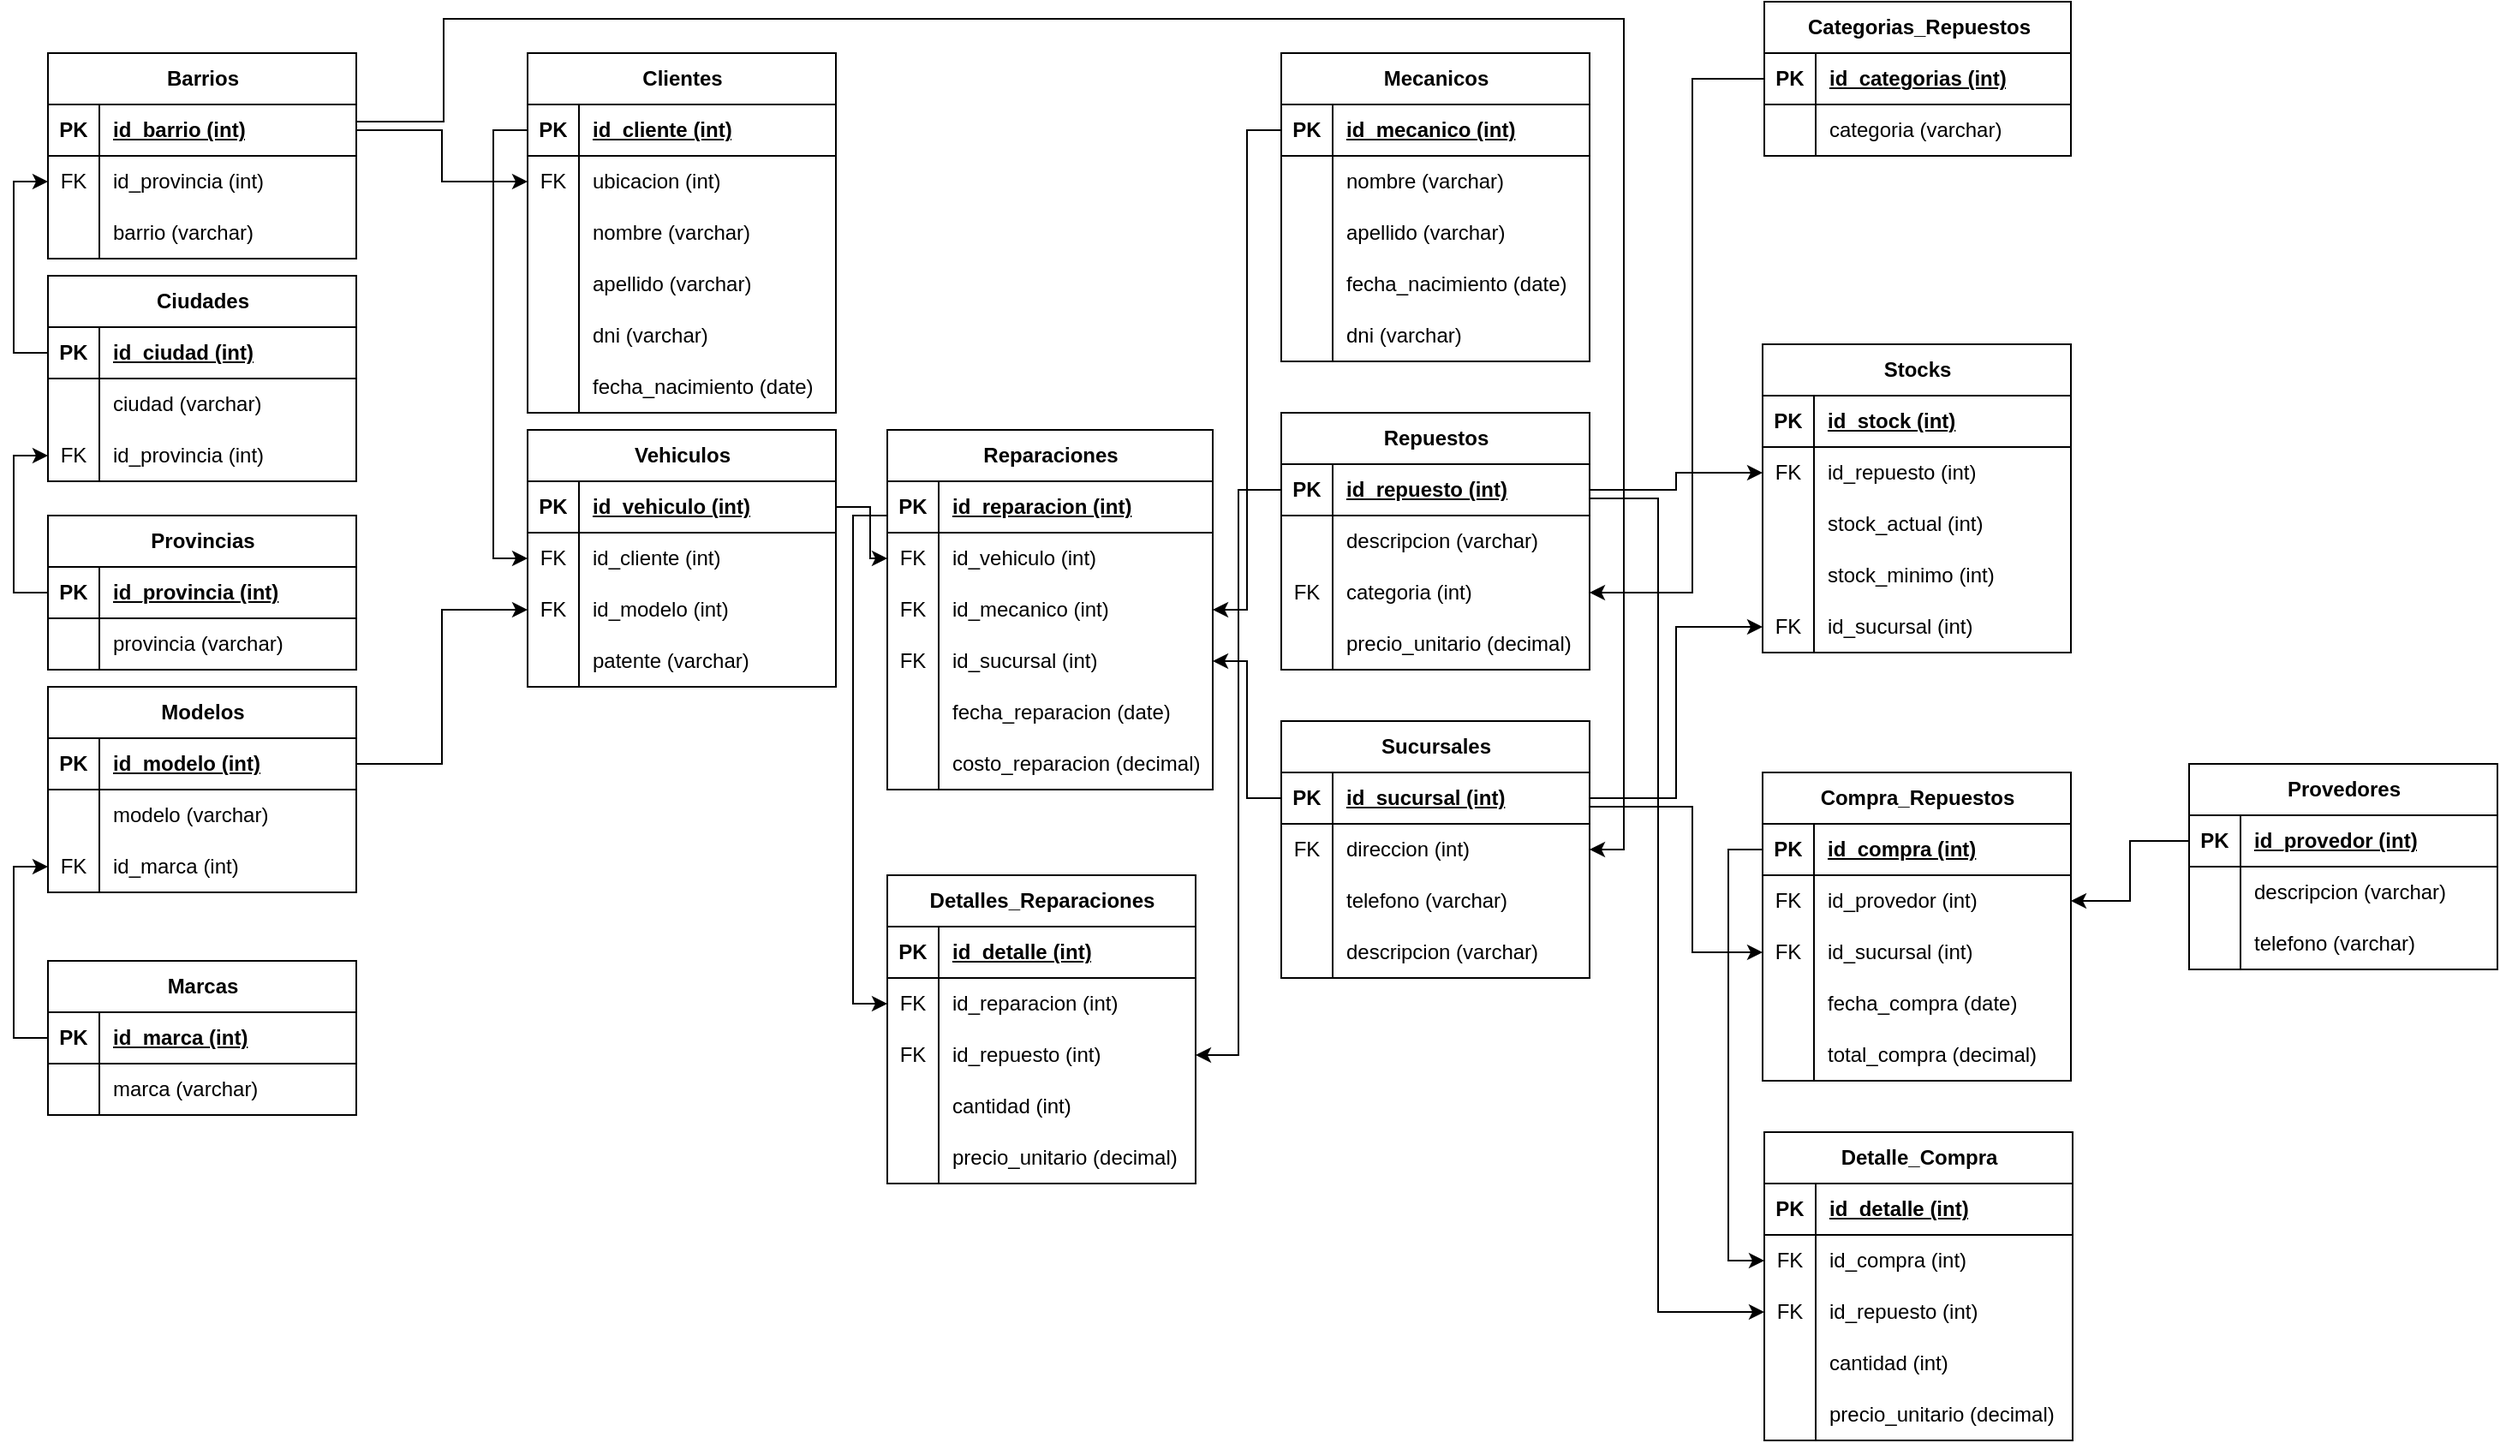 <mxfile version="26.0.4">
  <diagram name="Página-1" id="PFfEsVie5e3KxdMkWAKe">
    <mxGraphModel dx="1257" dy="669" grid="1" gridSize="10" guides="1" tooltips="1" connect="1" arrows="1" fold="1" page="1" pageScale="1" pageWidth="827" pageHeight="1169" math="0" shadow="0">
      <root>
        <mxCell id="0" />
        <mxCell id="1" parent="0" />
        <mxCell id="4D1D62sLRH4kWI9sxad7-1" value="Provincias" style="shape=table;startSize=30;container=1;collapsible=1;childLayout=tableLayout;fixedRows=1;rowLines=0;fontStyle=1;align=center;resizeLast=1;html=1;" parent="1" vertex="1">
          <mxGeometry x="60" y="370" width="180" height="90" as="geometry" />
        </mxCell>
        <mxCell id="4D1D62sLRH4kWI9sxad7-2" value="" style="shape=tableRow;horizontal=0;startSize=0;swimlaneHead=0;swimlaneBody=0;fillColor=none;collapsible=0;dropTarget=0;points=[[0,0.5],[1,0.5]];portConstraint=eastwest;top=0;left=0;right=0;bottom=1;" parent="4D1D62sLRH4kWI9sxad7-1" vertex="1">
          <mxGeometry y="30" width="180" height="30" as="geometry" />
        </mxCell>
        <mxCell id="4D1D62sLRH4kWI9sxad7-3" value="PK" style="shape=partialRectangle;connectable=0;fillColor=none;top=0;left=0;bottom=0;right=0;fontStyle=1;overflow=hidden;whiteSpace=wrap;html=1;" parent="4D1D62sLRH4kWI9sxad7-2" vertex="1">
          <mxGeometry width="30" height="30" as="geometry">
            <mxRectangle width="30" height="30" as="alternateBounds" />
          </mxGeometry>
        </mxCell>
        <mxCell id="4D1D62sLRH4kWI9sxad7-4" value="id_provincia (int)" style="shape=partialRectangle;connectable=0;fillColor=none;top=0;left=0;bottom=0;right=0;align=left;spacingLeft=6;fontStyle=5;overflow=hidden;whiteSpace=wrap;html=1;" parent="4D1D62sLRH4kWI9sxad7-2" vertex="1">
          <mxGeometry x="30" width="150" height="30" as="geometry">
            <mxRectangle width="150" height="30" as="alternateBounds" />
          </mxGeometry>
        </mxCell>
        <mxCell id="4D1D62sLRH4kWI9sxad7-5" value="" style="shape=tableRow;horizontal=0;startSize=0;swimlaneHead=0;swimlaneBody=0;fillColor=none;collapsible=0;dropTarget=0;points=[[0,0.5],[1,0.5]];portConstraint=eastwest;top=0;left=0;right=0;bottom=0;" parent="4D1D62sLRH4kWI9sxad7-1" vertex="1">
          <mxGeometry y="60" width="180" height="30" as="geometry" />
        </mxCell>
        <mxCell id="4D1D62sLRH4kWI9sxad7-6" value="" style="shape=partialRectangle;connectable=0;fillColor=none;top=0;left=0;bottom=0;right=0;editable=1;overflow=hidden;whiteSpace=wrap;html=1;" parent="4D1D62sLRH4kWI9sxad7-5" vertex="1">
          <mxGeometry width="30" height="30" as="geometry">
            <mxRectangle width="30" height="30" as="alternateBounds" />
          </mxGeometry>
        </mxCell>
        <mxCell id="4D1D62sLRH4kWI9sxad7-7" value="provincia (varchar)" style="shape=partialRectangle;connectable=0;fillColor=none;top=0;left=0;bottom=0;right=0;align=left;spacingLeft=6;overflow=hidden;whiteSpace=wrap;html=1;" parent="4D1D62sLRH4kWI9sxad7-5" vertex="1">
          <mxGeometry x="30" width="150" height="30" as="geometry">
            <mxRectangle width="150" height="30" as="alternateBounds" />
          </mxGeometry>
        </mxCell>
        <mxCell id="4D1D62sLRH4kWI9sxad7-15" value="Ciudades" style="shape=table;startSize=30;container=1;collapsible=1;childLayout=tableLayout;fixedRows=1;rowLines=0;fontStyle=1;align=center;resizeLast=1;html=1;" parent="1" vertex="1">
          <mxGeometry x="60" y="230" width="180" height="120" as="geometry" />
        </mxCell>
        <mxCell id="4D1D62sLRH4kWI9sxad7-16" value="" style="shape=tableRow;horizontal=0;startSize=0;swimlaneHead=0;swimlaneBody=0;fillColor=none;collapsible=0;dropTarget=0;points=[[0,0.5],[1,0.5]];portConstraint=eastwest;top=0;left=0;right=0;bottom=1;" parent="4D1D62sLRH4kWI9sxad7-15" vertex="1">
          <mxGeometry y="30" width="180" height="30" as="geometry" />
        </mxCell>
        <mxCell id="4D1D62sLRH4kWI9sxad7-17" value="PK" style="shape=partialRectangle;connectable=0;fillColor=none;top=0;left=0;bottom=0;right=0;fontStyle=1;overflow=hidden;whiteSpace=wrap;html=1;" parent="4D1D62sLRH4kWI9sxad7-16" vertex="1">
          <mxGeometry width="30" height="30" as="geometry">
            <mxRectangle width="30" height="30" as="alternateBounds" />
          </mxGeometry>
        </mxCell>
        <mxCell id="4D1D62sLRH4kWI9sxad7-18" value="id_ciudad (int)" style="shape=partialRectangle;connectable=0;fillColor=none;top=0;left=0;bottom=0;right=0;align=left;spacingLeft=6;fontStyle=5;overflow=hidden;whiteSpace=wrap;html=1;" parent="4D1D62sLRH4kWI9sxad7-16" vertex="1">
          <mxGeometry x="30" width="150" height="30" as="geometry">
            <mxRectangle width="150" height="30" as="alternateBounds" />
          </mxGeometry>
        </mxCell>
        <mxCell id="4D1D62sLRH4kWI9sxad7-19" value="" style="shape=tableRow;horizontal=0;startSize=0;swimlaneHead=0;swimlaneBody=0;fillColor=none;collapsible=0;dropTarget=0;points=[[0,0.5],[1,0.5]];portConstraint=eastwest;top=0;left=0;right=0;bottom=0;" parent="4D1D62sLRH4kWI9sxad7-15" vertex="1">
          <mxGeometry y="60" width="180" height="30" as="geometry" />
        </mxCell>
        <mxCell id="4D1D62sLRH4kWI9sxad7-20" value="" style="shape=partialRectangle;connectable=0;fillColor=none;top=0;left=0;bottom=0;right=0;editable=1;overflow=hidden;whiteSpace=wrap;html=1;" parent="4D1D62sLRH4kWI9sxad7-19" vertex="1">
          <mxGeometry width="30" height="30" as="geometry">
            <mxRectangle width="30" height="30" as="alternateBounds" />
          </mxGeometry>
        </mxCell>
        <mxCell id="4D1D62sLRH4kWI9sxad7-21" value="ciudad (varchar)" style="shape=partialRectangle;connectable=0;fillColor=none;top=0;left=0;bottom=0;right=0;align=left;spacingLeft=6;overflow=hidden;whiteSpace=wrap;html=1;" parent="4D1D62sLRH4kWI9sxad7-19" vertex="1">
          <mxGeometry x="30" width="150" height="30" as="geometry">
            <mxRectangle width="150" height="30" as="alternateBounds" />
          </mxGeometry>
        </mxCell>
        <mxCell id="4D1D62sLRH4kWI9sxad7-22" value="" style="shape=tableRow;horizontal=0;startSize=0;swimlaneHead=0;swimlaneBody=0;fillColor=none;collapsible=0;dropTarget=0;points=[[0,0.5],[1,0.5]];portConstraint=eastwest;top=0;left=0;right=0;bottom=0;" parent="4D1D62sLRH4kWI9sxad7-15" vertex="1">
          <mxGeometry y="90" width="180" height="30" as="geometry" />
        </mxCell>
        <mxCell id="4D1D62sLRH4kWI9sxad7-23" value="FK" style="shape=partialRectangle;connectable=0;fillColor=none;top=0;left=0;bottom=0;right=0;editable=1;overflow=hidden;whiteSpace=wrap;html=1;" parent="4D1D62sLRH4kWI9sxad7-22" vertex="1">
          <mxGeometry width="30" height="30" as="geometry">
            <mxRectangle width="30" height="30" as="alternateBounds" />
          </mxGeometry>
        </mxCell>
        <mxCell id="4D1D62sLRH4kWI9sxad7-24" value="id_provincia (int)" style="shape=partialRectangle;connectable=0;fillColor=none;top=0;left=0;bottom=0;right=0;align=left;spacingLeft=6;overflow=hidden;whiteSpace=wrap;html=1;" parent="4D1D62sLRH4kWI9sxad7-22" vertex="1">
          <mxGeometry x="30" width="150" height="30" as="geometry">
            <mxRectangle width="150" height="30" as="alternateBounds" />
          </mxGeometry>
        </mxCell>
        <mxCell id="4D1D62sLRH4kWI9sxad7-28" value="Barrios" style="shape=table;startSize=30;container=1;collapsible=1;childLayout=tableLayout;fixedRows=1;rowLines=0;fontStyle=1;align=center;resizeLast=1;html=1;" parent="1" vertex="1">
          <mxGeometry x="60" y="100" width="180" height="120" as="geometry" />
        </mxCell>
        <mxCell id="4D1D62sLRH4kWI9sxad7-29" value="" style="shape=tableRow;horizontal=0;startSize=0;swimlaneHead=0;swimlaneBody=0;fillColor=none;collapsible=0;dropTarget=0;points=[[0,0.5],[1,0.5]];portConstraint=eastwest;top=0;left=0;right=0;bottom=1;" parent="4D1D62sLRH4kWI9sxad7-28" vertex="1">
          <mxGeometry y="30" width="180" height="30" as="geometry" />
        </mxCell>
        <mxCell id="4D1D62sLRH4kWI9sxad7-30" value="PK" style="shape=partialRectangle;connectable=0;fillColor=none;top=0;left=0;bottom=0;right=0;fontStyle=1;overflow=hidden;whiteSpace=wrap;html=1;" parent="4D1D62sLRH4kWI9sxad7-29" vertex="1">
          <mxGeometry width="30" height="30" as="geometry">
            <mxRectangle width="30" height="30" as="alternateBounds" />
          </mxGeometry>
        </mxCell>
        <mxCell id="4D1D62sLRH4kWI9sxad7-31" value="id_barrio (int)" style="shape=partialRectangle;connectable=0;fillColor=none;top=0;left=0;bottom=0;right=0;align=left;spacingLeft=6;fontStyle=5;overflow=hidden;whiteSpace=wrap;html=1;" parent="4D1D62sLRH4kWI9sxad7-29" vertex="1">
          <mxGeometry x="30" width="150" height="30" as="geometry">
            <mxRectangle width="150" height="30" as="alternateBounds" />
          </mxGeometry>
        </mxCell>
        <mxCell id="4D1D62sLRH4kWI9sxad7-32" value="" style="shape=tableRow;horizontal=0;startSize=0;swimlaneHead=0;swimlaneBody=0;fillColor=none;collapsible=0;dropTarget=0;points=[[0,0.5],[1,0.5]];portConstraint=eastwest;top=0;left=0;right=0;bottom=0;" parent="4D1D62sLRH4kWI9sxad7-28" vertex="1">
          <mxGeometry y="60" width="180" height="30" as="geometry" />
        </mxCell>
        <mxCell id="4D1D62sLRH4kWI9sxad7-33" value="FK" style="shape=partialRectangle;connectable=0;fillColor=none;top=0;left=0;bottom=0;right=0;editable=1;overflow=hidden;whiteSpace=wrap;html=1;" parent="4D1D62sLRH4kWI9sxad7-32" vertex="1">
          <mxGeometry width="30" height="30" as="geometry">
            <mxRectangle width="30" height="30" as="alternateBounds" />
          </mxGeometry>
        </mxCell>
        <mxCell id="4D1D62sLRH4kWI9sxad7-34" value="id_provincia (int)" style="shape=partialRectangle;connectable=0;fillColor=none;top=0;left=0;bottom=0;right=0;align=left;spacingLeft=6;overflow=hidden;whiteSpace=wrap;html=1;" parent="4D1D62sLRH4kWI9sxad7-32" vertex="1">
          <mxGeometry x="30" width="150" height="30" as="geometry">
            <mxRectangle width="150" height="30" as="alternateBounds" />
          </mxGeometry>
        </mxCell>
        <mxCell id="4D1D62sLRH4kWI9sxad7-35" value="" style="shape=tableRow;horizontal=0;startSize=0;swimlaneHead=0;swimlaneBody=0;fillColor=none;collapsible=0;dropTarget=0;points=[[0,0.5],[1,0.5]];portConstraint=eastwest;top=0;left=0;right=0;bottom=0;" parent="4D1D62sLRH4kWI9sxad7-28" vertex="1">
          <mxGeometry y="90" width="180" height="30" as="geometry" />
        </mxCell>
        <mxCell id="4D1D62sLRH4kWI9sxad7-36" value="" style="shape=partialRectangle;connectable=0;fillColor=none;top=0;left=0;bottom=0;right=0;editable=1;overflow=hidden;whiteSpace=wrap;html=1;" parent="4D1D62sLRH4kWI9sxad7-35" vertex="1">
          <mxGeometry width="30" height="30" as="geometry">
            <mxRectangle width="30" height="30" as="alternateBounds" />
          </mxGeometry>
        </mxCell>
        <mxCell id="4D1D62sLRH4kWI9sxad7-37" value="barrio (varchar)" style="shape=partialRectangle;connectable=0;fillColor=none;top=0;left=0;bottom=0;right=0;align=left;spacingLeft=6;overflow=hidden;whiteSpace=wrap;html=1;" parent="4D1D62sLRH4kWI9sxad7-35" vertex="1">
          <mxGeometry x="30" width="150" height="30" as="geometry">
            <mxRectangle width="150" height="30" as="alternateBounds" />
          </mxGeometry>
        </mxCell>
        <mxCell id="4D1D62sLRH4kWI9sxad7-45" style="edgeStyle=orthogonalEdgeStyle;rounded=0;orthogonalLoop=1;jettySize=auto;html=1;exitX=0;exitY=0.5;exitDx=0;exitDy=0;entryX=0;entryY=0.5;entryDx=0;entryDy=0;" parent="1" source="4D1D62sLRH4kWI9sxad7-16" target="4D1D62sLRH4kWI9sxad7-32" edge="1">
          <mxGeometry relative="1" as="geometry" />
        </mxCell>
        <mxCell id="4D1D62sLRH4kWI9sxad7-46" style="edgeStyle=orthogonalEdgeStyle;rounded=0;orthogonalLoop=1;jettySize=auto;html=1;exitX=0;exitY=0.5;exitDx=0;exitDy=0;entryX=0;entryY=0.5;entryDx=0;entryDy=0;" parent="1" source="4D1D62sLRH4kWI9sxad7-2" target="4D1D62sLRH4kWI9sxad7-22" edge="1">
          <mxGeometry relative="1" as="geometry" />
        </mxCell>
        <mxCell id="4D1D62sLRH4kWI9sxad7-47" value="Clientes" style="shape=table;startSize=30;container=1;collapsible=1;childLayout=tableLayout;fixedRows=1;rowLines=0;fontStyle=1;align=center;resizeLast=1;html=1;" parent="1" vertex="1">
          <mxGeometry x="340" y="100" width="180" height="210" as="geometry" />
        </mxCell>
        <mxCell id="4D1D62sLRH4kWI9sxad7-48" value="" style="shape=tableRow;horizontal=0;startSize=0;swimlaneHead=0;swimlaneBody=0;fillColor=none;collapsible=0;dropTarget=0;points=[[0,0.5],[1,0.5]];portConstraint=eastwest;top=0;left=0;right=0;bottom=1;" parent="4D1D62sLRH4kWI9sxad7-47" vertex="1">
          <mxGeometry y="30" width="180" height="30" as="geometry" />
        </mxCell>
        <mxCell id="4D1D62sLRH4kWI9sxad7-49" value="PK" style="shape=partialRectangle;connectable=0;fillColor=none;top=0;left=0;bottom=0;right=0;fontStyle=1;overflow=hidden;whiteSpace=wrap;html=1;" parent="4D1D62sLRH4kWI9sxad7-48" vertex="1">
          <mxGeometry width="30" height="30" as="geometry">
            <mxRectangle width="30" height="30" as="alternateBounds" />
          </mxGeometry>
        </mxCell>
        <mxCell id="4D1D62sLRH4kWI9sxad7-50" value="id_cliente (int)" style="shape=partialRectangle;connectable=0;fillColor=none;top=0;left=0;bottom=0;right=0;align=left;spacingLeft=6;fontStyle=5;overflow=hidden;whiteSpace=wrap;html=1;" parent="4D1D62sLRH4kWI9sxad7-48" vertex="1">
          <mxGeometry x="30" width="150" height="30" as="geometry">
            <mxRectangle width="150" height="30" as="alternateBounds" />
          </mxGeometry>
        </mxCell>
        <mxCell id="4D1D62sLRH4kWI9sxad7-51" value="" style="shape=tableRow;horizontal=0;startSize=0;swimlaneHead=0;swimlaneBody=0;fillColor=none;collapsible=0;dropTarget=0;points=[[0,0.5],[1,0.5]];portConstraint=eastwest;top=0;left=0;right=0;bottom=0;" parent="4D1D62sLRH4kWI9sxad7-47" vertex="1">
          <mxGeometry y="60" width="180" height="30" as="geometry" />
        </mxCell>
        <mxCell id="4D1D62sLRH4kWI9sxad7-52" value="FK" style="shape=partialRectangle;connectable=0;fillColor=none;top=0;left=0;bottom=0;right=0;editable=1;overflow=hidden;whiteSpace=wrap;html=1;" parent="4D1D62sLRH4kWI9sxad7-51" vertex="1">
          <mxGeometry width="30" height="30" as="geometry">
            <mxRectangle width="30" height="30" as="alternateBounds" />
          </mxGeometry>
        </mxCell>
        <mxCell id="4D1D62sLRH4kWI9sxad7-53" value="ubicacion (int)" style="shape=partialRectangle;connectable=0;fillColor=none;top=0;left=0;bottom=0;right=0;align=left;spacingLeft=6;overflow=hidden;whiteSpace=wrap;html=1;" parent="4D1D62sLRH4kWI9sxad7-51" vertex="1">
          <mxGeometry x="30" width="150" height="30" as="geometry">
            <mxRectangle width="150" height="30" as="alternateBounds" />
          </mxGeometry>
        </mxCell>
        <mxCell id="4D1D62sLRH4kWI9sxad7-54" value="" style="shape=tableRow;horizontal=0;startSize=0;swimlaneHead=0;swimlaneBody=0;fillColor=none;collapsible=0;dropTarget=0;points=[[0,0.5],[1,0.5]];portConstraint=eastwest;top=0;left=0;right=0;bottom=0;" parent="4D1D62sLRH4kWI9sxad7-47" vertex="1">
          <mxGeometry y="90" width="180" height="30" as="geometry" />
        </mxCell>
        <mxCell id="4D1D62sLRH4kWI9sxad7-55" value="" style="shape=partialRectangle;connectable=0;fillColor=none;top=0;left=0;bottom=0;right=0;editable=1;overflow=hidden;whiteSpace=wrap;html=1;" parent="4D1D62sLRH4kWI9sxad7-54" vertex="1">
          <mxGeometry width="30" height="30" as="geometry">
            <mxRectangle width="30" height="30" as="alternateBounds" />
          </mxGeometry>
        </mxCell>
        <mxCell id="4D1D62sLRH4kWI9sxad7-56" value="nombre (varchar)" style="shape=partialRectangle;connectable=0;fillColor=none;top=0;left=0;bottom=0;right=0;align=left;spacingLeft=6;overflow=hidden;whiteSpace=wrap;html=1;" parent="4D1D62sLRH4kWI9sxad7-54" vertex="1">
          <mxGeometry x="30" width="150" height="30" as="geometry">
            <mxRectangle width="150" height="30" as="alternateBounds" />
          </mxGeometry>
        </mxCell>
        <mxCell id="4D1D62sLRH4kWI9sxad7-57" value="" style="shape=tableRow;horizontal=0;startSize=0;swimlaneHead=0;swimlaneBody=0;fillColor=none;collapsible=0;dropTarget=0;points=[[0,0.5],[1,0.5]];portConstraint=eastwest;top=0;left=0;right=0;bottom=0;" parent="4D1D62sLRH4kWI9sxad7-47" vertex="1">
          <mxGeometry y="120" width="180" height="30" as="geometry" />
        </mxCell>
        <mxCell id="4D1D62sLRH4kWI9sxad7-58" value="" style="shape=partialRectangle;connectable=0;fillColor=none;top=0;left=0;bottom=0;right=0;editable=1;overflow=hidden;whiteSpace=wrap;html=1;" parent="4D1D62sLRH4kWI9sxad7-57" vertex="1">
          <mxGeometry width="30" height="30" as="geometry">
            <mxRectangle width="30" height="30" as="alternateBounds" />
          </mxGeometry>
        </mxCell>
        <mxCell id="4D1D62sLRH4kWI9sxad7-59" value="apellido (varchar)" style="shape=partialRectangle;connectable=0;fillColor=none;top=0;left=0;bottom=0;right=0;align=left;spacingLeft=6;overflow=hidden;whiteSpace=wrap;html=1;" parent="4D1D62sLRH4kWI9sxad7-57" vertex="1">
          <mxGeometry x="30" width="150" height="30" as="geometry">
            <mxRectangle width="150" height="30" as="alternateBounds" />
          </mxGeometry>
        </mxCell>
        <mxCell id="xL4Dlj0S1d_-gGNqAGn8-1" style="shape=tableRow;horizontal=0;startSize=0;swimlaneHead=0;swimlaneBody=0;fillColor=none;collapsible=0;dropTarget=0;points=[[0,0.5],[1,0.5]];portConstraint=eastwest;top=0;left=0;right=0;bottom=0;" vertex="1" parent="4D1D62sLRH4kWI9sxad7-47">
          <mxGeometry y="150" width="180" height="30" as="geometry" />
        </mxCell>
        <mxCell id="xL4Dlj0S1d_-gGNqAGn8-2" style="shape=partialRectangle;connectable=0;fillColor=none;top=0;left=0;bottom=0;right=0;editable=1;overflow=hidden;whiteSpace=wrap;html=1;" vertex="1" parent="xL4Dlj0S1d_-gGNqAGn8-1">
          <mxGeometry width="30" height="30" as="geometry">
            <mxRectangle width="30" height="30" as="alternateBounds" />
          </mxGeometry>
        </mxCell>
        <mxCell id="xL4Dlj0S1d_-gGNqAGn8-3" value="dni (varchar)" style="shape=partialRectangle;connectable=0;fillColor=none;top=0;left=0;bottom=0;right=0;align=left;spacingLeft=6;overflow=hidden;whiteSpace=wrap;html=1;" vertex="1" parent="xL4Dlj0S1d_-gGNqAGn8-1">
          <mxGeometry x="30" width="150" height="30" as="geometry">
            <mxRectangle width="150" height="30" as="alternateBounds" />
          </mxGeometry>
        </mxCell>
        <mxCell id="xL4Dlj0S1d_-gGNqAGn8-4" style="shape=tableRow;horizontal=0;startSize=0;swimlaneHead=0;swimlaneBody=0;fillColor=none;collapsible=0;dropTarget=0;points=[[0,0.5],[1,0.5]];portConstraint=eastwest;top=0;left=0;right=0;bottom=0;" vertex="1" parent="4D1D62sLRH4kWI9sxad7-47">
          <mxGeometry y="180" width="180" height="30" as="geometry" />
        </mxCell>
        <mxCell id="xL4Dlj0S1d_-gGNqAGn8-5" style="shape=partialRectangle;connectable=0;fillColor=none;top=0;left=0;bottom=0;right=0;editable=1;overflow=hidden;whiteSpace=wrap;html=1;" vertex="1" parent="xL4Dlj0S1d_-gGNqAGn8-4">
          <mxGeometry width="30" height="30" as="geometry">
            <mxRectangle width="30" height="30" as="alternateBounds" />
          </mxGeometry>
        </mxCell>
        <mxCell id="xL4Dlj0S1d_-gGNqAGn8-6" value="fecha_nacimiento (date)" style="shape=partialRectangle;connectable=0;fillColor=none;top=0;left=0;bottom=0;right=0;align=left;spacingLeft=6;overflow=hidden;whiteSpace=wrap;html=1;" vertex="1" parent="xL4Dlj0S1d_-gGNqAGn8-4">
          <mxGeometry x="30" width="150" height="30" as="geometry">
            <mxRectangle width="150" height="30" as="alternateBounds" />
          </mxGeometry>
        </mxCell>
        <mxCell id="4D1D62sLRH4kWI9sxad7-60" style="edgeStyle=orthogonalEdgeStyle;rounded=0;orthogonalLoop=1;jettySize=auto;html=1;exitX=1;exitY=0.5;exitDx=0;exitDy=0;entryX=0;entryY=0.5;entryDx=0;entryDy=0;" parent="1" source="4D1D62sLRH4kWI9sxad7-29" target="4D1D62sLRH4kWI9sxad7-51" edge="1">
          <mxGeometry relative="1" as="geometry" />
        </mxCell>
        <mxCell id="4D1D62sLRH4kWI9sxad7-61" value="Vehiculos" style="shape=table;startSize=30;container=1;collapsible=1;childLayout=tableLayout;fixedRows=1;rowLines=0;fontStyle=1;align=center;resizeLast=1;html=1;" parent="1" vertex="1">
          <mxGeometry x="340" y="320" width="180" height="150" as="geometry" />
        </mxCell>
        <mxCell id="4D1D62sLRH4kWI9sxad7-62" value="" style="shape=tableRow;horizontal=0;startSize=0;swimlaneHead=0;swimlaneBody=0;fillColor=none;collapsible=0;dropTarget=0;points=[[0,0.5],[1,0.5]];portConstraint=eastwest;top=0;left=0;right=0;bottom=1;" parent="4D1D62sLRH4kWI9sxad7-61" vertex="1">
          <mxGeometry y="30" width="180" height="30" as="geometry" />
        </mxCell>
        <mxCell id="4D1D62sLRH4kWI9sxad7-63" value="PK" style="shape=partialRectangle;connectable=0;fillColor=none;top=0;left=0;bottom=0;right=0;fontStyle=1;overflow=hidden;whiteSpace=wrap;html=1;" parent="4D1D62sLRH4kWI9sxad7-62" vertex="1">
          <mxGeometry width="30" height="30" as="geometry">
            <mxRectangle width="30" height="30" as="alternateBounds" />
          </mxGeometry>
        </mxCell>
        <mxCell id="4D1D62sLRH4kWI9sxad7-64" value="id_vehiculo (int)" style="shape=partialRectangle;connectable=0;fillColor=none;top=0;left=0;bottom=0;right=0;align=left;spacingLeft=6;fontStyle=5;overflow=hidden;whiteSpace=wrap;html=1;" parent="4D1D62sLRH4kWI9sxad7-62" vertex="1">
          <mxGeometry x="30" width="150" height="30" as="geometry">
            <mxRectangle width="150" height="30" as="alternateBounds" />
          </mxGeometry>
        </mxCell>
        <mxCell id="4D1D62sLRH4kWI9sxad7-65" value="" style="shape=tableRow;horizontal=0;startSize=0;swimlaneHead=0;swimlaneBody=0;fillColor=none;collapsible=0;dropTarget=0;points=[[0,0.5],[1,0.5]];portConstraint=eastwest;top=0;left=0;right=0;bottom=0;" parent="4D1D62sLRH4kWI9sxad7-61" vertex="1">
          <mxGeometry y="60" width="180" height="30" as="geometry" />
        </mxCell>
        <mxCell id="4D1D62sLRH4kWI9sxad7-66" value="FK" style="shape=partialRectangle;connectable=0;fillColor=none;top=0;left=0;bottom=0;right=0;editable=1;overflow=hidden;whiteSpace=wrap;html=1;" parent="4D1D62sLRH4kWI9sxad7-65" vertex="1">
          <mxGeometry width="30" height="30" as="geometry">
            <mxRectangle width="30" height="30" as="alternateBounds" />
          </mxGeometry>
        </mxCell>
        <mxCell id="4D1D62sLRH4kWI9sxad7-67" value="id_cliente (int)" style="shape=partialRectangle;connectable=0;fillColor=none;top=0;left=0;bottom=0;right=0;align=left;spacingLeft=6;overflow=hidden;whiteSpace=wrap;html=1;" parent="4D1D62sLRH4kWI9sxad7-65" vertex="1">
          <mxGeometry x="30" width="150" height="30" as="geometry">
            <mxRectangle width="150" height="30" as="alternateBounds" />
          </mxGeometry>
        </mxCell>
        <mxCell id="4D1D62sLRH4kWI9sxad7-68" value="" style="shape=tableRow;horizontal=0;startSize=0;swimlaneHead=0;swimlaneBody=0;fillColor=none;collapsible=0;dropTarget=0;points=[[0,0.5],[1,0.5]];portConstraint=eastwest;top=0;left=0;right=0;bottom=0;" parent="4D1D62sLRH4kWI9sxad7-61" vertex="1">
          <mxGeometry y="90" width="180" height="30" as="geometry" />
        </mxCell>
        <mxCell id="4D1D62sLRH4kWI9sxad7-69" value="FK" style="shape=partialRectangle;connectable=0;fillColor=none;top=0;left=0;bottom=0;right=0;editable=1;overflow=hidden;whiteSpace=wrap;html=1;" parent="4D1D62sLRH4kWI9sxad7-68" vertex="1">
          <mxGeometry width="30" height="30" as="geometry">
            <mxRectangle width="30" height="30" as="alternateBounds" />
          </mxGeometry>
        </mxCell>
        <mxCell id="4D1D62sLRH4kWI9sxad7-70" value="id_modelo (int)" style="shape=partialRectangle;connectable=0;fillColor=none;top=0;left=0;bottom=0;right=0;align=left;spacingLeft=6;overflow=hidden;whiteSpace=wrap;html=1;" parent="4D1D62sLRH4kWI9sxad7-68" vertex="1">
          <mxGeometry x="30" width="150" height="30" as="geometry">
            <mxRectangle width="150" height="30" as="alternateBounds" />
          </mxGeometry>
        </mxCell>
        <mxCell id="4D1D62sLRH4kWI9sxad7-71" value="" style="shape=tableRow;horizontal=0;startSize=0;swimlaneHead=0;swimlaneBody=0;fillColor=none;collapsible=0;dropTarget=0;points=[[0,0.5],[1,0.5]];portConstraint=eastwest;top=0;left=0;right=0;bottom=0;" parent="4D1D62sLRH4kWI9sxad7-61" vertex="1">
          <mxGeometry y="120" width="180" height="30" as="geometry" />
        </mxCell>
        <mxCell id="4D1D62sLRH4kWI9sxad7-72" value="" style="shape=partialRectangle;connectable=0;fillColor=none;top=0;left=0;bottom=0;right=0;editable=1;overflow=hidden;whiteSpace=wrap;html=1;" parent="4D1D62sLRH4kWI9sxad7-71" vertex="1">
          <mxGeometry width="30" height="30" as="geometry">
            <mxRectangle width="30" height="30" as="alternateBounds" />
          </mxGeometry>
        </mxCell>
        <mxCell id="4D1D62sLRH4kWI9sxad7-73" value="patente (varchar)" style="shape=partialRectangle;connectable=0;fillColor=none;top=0;left=0;bottom=0;right=0;align=left;spacingLeft=6;overflow=hidden;whiteSpace=wrap;html=1;" parent="4D1D62sLRH4kWI9sxad7-71" vertex="1">
          <mxGeometry x="30" width="150" height="30" as="geometry">
            <mxRectangle width="150" height="30" as="alternateBounds" />
          </mxGeometry>
        </mxCell>
        <mxCell id="xL4Dlj0S1d_-gGNqAGn8-12" style="edgeStyle=orthogonalEdgeStyle;rounded=0;orthogonalLoop=1;jettySize=auto;html=1;exitX=0;exitY=0.5;exitDx=0;exitDy=0;entryX=0;entryY=0.5;entryDx=0;entryDy=0;" edge="1" parent="1" source="4D1D62sLRH4kWI9sxad7-48" target="4D1D62sLRH4kWI9sxad7-65">
          <mxGeometry relative="1" as="geometry" />
        </mxCell>
        <mxCell id="xL4Dlj0S1d_-gGNqAGn8-39" value="Modelos" style="shape=table;startSize=30;container=1;collapsible=1;childLayout=tableLayout;fixedRows=1;rowLines=0;fontStyle=1;align=center;resizeLast=1;html=1;" vertex="1" parent="1">
          <mxGeometry x="60" y="470" width="180" height="120" as="geometry" />
        </mxCell>
        <mxCell id="xL4Dlj0S1d_-gGNqAGn8-40" value="" style="shape=tableRow;horizontal=0;startSize=0;swimlaneHead=0;swimlaneBody=0;fillColor=none;collapsible=0;dropTarget=0;points=[[0,0.5],[1,0.5]];portConstraint=eastwest;top=0;left=0;right=0;bottom=1;" vertex="1" parent="xL4Dlj0S1d_-gGNqAGn8-39">
          <mxGeometry y="30" width="180" height="30" as="geometry" />
        </mxCell>
        <mxCell id="xL4Dlj0S1d_-gGNqAGn8-41" value="PK" style="shape=partialRectangle;connectable=0;fillColor=none;top=0;left=0;bottom=0;right=0;fontStyle=1;overflow=hidden;whiteSpace=wrap;html=1;" vertex="1" parent="xL4Dlj0S1d_-gGNqAGn8-40">
          <mxGeometry width="30" height="30" as="geometry">
            <mxRectangle width="30" height="30" as="alternateBounds" />
          </mxGeometry>
        </mxCell>
        <mxCell id="xL4Dlj0S1d_-gGNqAGn8-42" value="id_modelo (int)" style="shape=partialRectangle;connectable=0;fillColor=none;top=0;left=0;bottom=0;right=0;align=left;spacingLeft=6;fontStyle=5;overflow=hidden;whiteSpace=wrap;html=1;" vertex="1" parent="xL4Dlj0S1d_-gGNqAGn8-40">
          <mxGeometry x="30" width="150" height="30" as="geometry">
            <mxRectangle width="150" height="30" as="alternateBounds" />
          </mxGeometry>
        </mxCell>
        <mxCell id="xL4Dlj0S1d_-gGNqAGn8-43" value="" style="shape=tableRow;horizontal=0;startSize=0;swimlaneHead=0;swimlaneBody=0;fillColor=none;collapsible=0;dropTarget=0;points=[[0,0.5],[1,0.5]];portConstraint=eastwest;top=0;left=0;right=0;bottom=0;" vertex="1" parent="xL4Dlj0S1d_-gGNqAGn8-39">
          <mxGeometry y="60" width="180" height="30" as="geometry" />
        </mxCell>
        <mxCell id="xL4Dlj0S1d_-gGNqAGn8-44" value="" style="shape=partialRectangle;connectable=0;fillColor=none;top=0;left=0;bottom=0;right=0;editable=1;overflow=hidden;whiteSpace=wrap;html=1;" vertex="1" parent="xL4Dlj0S1d_-gGNqAGn8-43">
          <mxGeometry width="30" height="30" as="geometry">
            <mxRectangle width="30" height="30" as="alternateBounds" />
          </mxGeometry>
        </mxCell>
        <mxCell id="xL4Dlj0S1d_-gGNqAGn8-45" value="modelo (varchar)" style="shape=partialRectangle;connectable=0;fillColor=none;top=0;left=0;bottom=0;right=0;align=left;spacingLeft=6;overflow=hidden;whiteSpace=wrap;html=1;" vertex="1" parent="xL4Dlj0S1d_-gGNqAGn8-43">
          <mxGeometry x="30" width="150" height="30" as="geometry">
            <mxRectangle width="150" height="30" as="alternateBounds" />
          </mxGeometry>
        </mxCell>
        <mxCell id="xL4Dlj0S1d_-gGNqAGn8-46" value="" style="shape=tableRow;horizontal=0;startSize=0;swimlaneHead=0;swimlaneBody=0;fillColor=none;collapsible=0;dropTarget=0;points=[[0,0.5],[1,0.5]];portConstraint=eastwest;top=0;left=0;right=0;bottom=0;" vertex="1" parent="xL4Dlj0S1d_-gGNqAGn8-39">
          <mxGeometry y="90" width="180" height="30" as="geometry" />
        </mxCell>
        <mxCell id="xL4Dlj0S1d_-gGNqAGn8-47" value="FK" style="shape=partialRectangle;connectable=0;fillColor=none;top=0;left=0;bottom=0;right=0;editable=1;overflow=hidden;whiteSpace=wrap;html=1;" vertex="1" parent="xL4Dlj0S1d_-gGNqAGn8-46">
          <mxGeometry width="30" height="30" as="geometry">
            <mxRectangle width="30" height="30" as="alternateBounds" />
          </mxGeometry>
        </mxCell>
        <mxCell id="xL4Dlj0S1d_-gGNqAGn8-48" value="id_marca (int)" style="shape=partialRectangle;connectable=0;fillColor=none;top=0;left=0;bottom=0;right=0;align=left;spacingLeft=6;overflow=hidden;whiteSpace=wrap;html=1;" vertex="1" parent="xL4Dlj0S1d_-gGNqAGn8-46">
          <mxGeometry x="30" width="150" height="30" as="geometry">
            <mxRectangle width="150" height="30" as="alternateBounds" />
          </mxGeometry>
        </mxCell>
        <mxCell id="xL4Dlj0S1d_-gGNqAGn8-52" value="Marcas" style="shape=table;startSize=30;container=1;collapsible=1;childLayout=tableLayout;fixedRows=1;rowLines=0;fontStyle=1;align=center;resizeLast=1;html=1;" vertex="1" parent="1">
          <mxGeometry x="60" y="630" width="180" height="90" as="geometry" />
        </mxCell>
        <mxCell id="xL4Dlj0S1d_-gGNqAGn8-53" value="" style="shape=tableRow;horizontal=0;startSize=0;swimlaneHead=0;swimlaneBody=0;fillColor=none;collapsible=0;dropTarget=0;points=[[0,0.5],[1,0.5]];portConstraint=eastwest;top=0;left=0;right=0;bottom=1;" vertex="1" parent="xL4Dlj0S1d_-gGNqAGn8-52">
          <mxGeometry y="30" width="180" height="30" as="geometry" />
        </mxCell>
        <mxCell id="xL4Dlj0S1d_-gGNqAGn8-54" value="PK" style="shape=partialRectangle;connectable=0;fillColor=none;top=0;left=0;bottom=0;right=0;fontStyle=1;overflow=hidden;whiteSpace=wrap;html=1;" vertex="1" parent="xL4Dlj0S1d_-gGNqAGn8-53">
          <mxGeometry width="30" height="30" as="geometry">
            <mxRectangle width="30" height="30" as="alternateBounds" />
          </mxGeometry>
        </mxCell>
        <mxCell id="xL4Dlj0S1d_-gGNqAGn8-55" value="id_marca (int)" style="shape=partialRectangle;connectable=0;fillColor=none;top=0;left=0;bottom=0;right=0;align=left;spacingLeft=6;fontStyle=5;overflow=hidden;whiteSpace=wrap;html=1;" vertex="1" parent="xL4Dlj0S1d_-gGNqAGn8-53">
          <mxGeometry x="30" width="150" height="30" as="geometry">
            <mxRectangle width="150" height="30" as="alternateBounds" />
          </mxGeometry>
        </mxCell>
        <mxCell id="xL4Dlj0S1d_-gGNqAGn8-56" value="" style="shape=tableRow;horizontal=0;startSize=0;swimlaneHead=0;swimlaneBody=0;fillColor=none;collapsible=0;dropTarget=0;points=[[0,0.5],[1,0.5]];portConstraint=eastwest;top=0;left=0;right=0;bottom=0;" vertex="1" parent="xL4Dlj0S1d_-gGNqAGn8-52">
          <mxGeometry y="60" width="180" height="30" as="geometry" />
        </mxCell>
        <mxCell id="xL4Dlj0S1d_-gGNqAGn8-57" value="" style="shape=partialRectangle;connectable=0;fillColor=none;top=0;left=0;bottom=0;right=0;editable=1;overflow=hidden;whiteSpace=wrap;html=1;" vertex="1" parent="xL4Dlj0S1d_-gGNqAGn8-56">
          <mxGeometry width="30" height="30" as="geometry">
            <mxRectangle width="30" height="30" as="alternateBounds" />
          </mxGeometry>
        </mxCell>
        <mxCell id="xL4Dlj0S1d_-gGNqAGn8-58" value="marca (varchar)" style="shape=partialRectangle;connectable=0;fillColor=none;top=0;left=0;bottom=0;right=0;align=left;spacingLeft=6;overflow=hidden;whiteSpace=wrap;html=1;" vertex="1" parent="xL4Dlj0S1d_-gGNqAGn8-56">
          <mxGeometry x="30" width="150" height="30" as="geometry">
            <mxRectangle width="150" height="30" as="alternateBounds" />
          </mxGeometry>
        </mxCell>
        <mxCell id="xL4Dlj0S1d_-gGNqAGn8-67" style="edgeStyle=orthogonalEdgeStyle;rounded=0;orthogonalLoop=1;jettySize=auto;html=1;exitX=0;exitY=0.5;exitDx=0;exitDy=0;entryX=0;entryY=0.5;entryDx=0;entryDy=0;" edge="1" parent="1" source="xL4Dlj0S1d_-gGNqAGn8-53" target="xL4Dlj0S1d_-gGNqAGn8-46">
          <mxGeometry relative="1" as="geometry" />
        </mxCell>
        <mxCell id="xL4Dlj0S1d_-gGNqAGn8-68" style="edgeStyle=orthogonalEdgeStyle;rounded=0;orthogonalLoop=1;jettySize=auto;html=1;exitX=1;exitY=0.5;exitDx=0;exitDy=0;entryX=0;entryY=0.5;entryDx=0;entryDy=0;" edge="1" parent="1" source="xL4Dlj0S1d_-gGNqAGn8-40" target="4D1D62sLRH4kWI9sxad7-68">
          <mxGeometry relative="1" as="geometry" />
        </mxCell>
        <mxCell id="xL4Dlj0S1d_-gGNqAGn8-69" value="Mecanicos" style="shape=table;startSize=30;container=1;collapsible=1;childLayout=tableLayout;fixedRows=1;rowLines=0;fontStyle=1;align=center;resizeLast=1;html=1;" vertex="1" parent="1">
          <mxGeometry x="780" y="100" width="180" height="180" as="geometry" />
        </mxCell>
        <mxCell id="xL4Dlj0S1d_-gGNqAGn8-70" value="" style="shape=tableRow;horizontal=0;startSize=0;swimlaneHead=0;swimlaneBody=0;fillColor=none;collapsible=0;dropTarget=0;points=[[0,0.5],[1,0.5]];portConstraint=eastwest;top=0;left=0;right=0;bottom=1;" vertex="1" parent="xL4Dlj0S1d_-gGNqAGn8-69">
          <mxGeometry y="30" width="180" height="30" as="geometry" />
        </mxCell>
        <mxCell id="xL4Dlj0S1d_-gGNqAGn8-71" value="PK" style="shape=partialRectangle;connectable=0;fillColor=none;top=0;left=0;bottom=0;right=0;fontStyle=1;overflow=hidden;whiteSpace=wrap;html=1;" vertex="1" parent="xL4Dlj0S1d_-gGNqAGn8-70">
          <mxGeometry width="30" height="30" as="geometry">
            <mxRectangle width="30" height="30" as="alternateBounds" />
          </mxGeometry>
        </mxCell>
        <mxCell id="xL4Dlj0S1d_-gGNqAGn8-72" value="id_mecanico (int)" style="shape=partialRectangle;connectable=0;fillColor=none;top=0;left=0;bottom=0;right=0;align=left;spacingLeft=6;fontStyle=5;overflow=hidden;whiteSpace=wrap;html=1;" vertex="1" parent="xL4Dlj0S1d_-gGNqAGn8-70">
          <mxGeometry x="30" width="150" height="30" as="geometry">
            <mxRectangle width="150" height="30" as="alternateBounds" />
          </mxGeometry>
        </mxCell>
        <mxCell id="xL4Dlj0S1d_-gGNqAGn8-73" value="" style="shape=tableRow;horizontal=0;startSize=0;swimlaneHead=0;swimlaneBody=0;fillColor=none;collapsible=0;dropTarget=0;points=[[0,0.5],[1,0.5]];portConstraint=eastwest;top=0;left=0;right=0;bottom=0;" vertex="1" parent="xL4Dlj0S1d_-gGNqAGn8-69">
          <mxGeometry y="60" width="180" height="30" as="geometry" />
        </mxCell>
        <mxCell id="xL4Dlj0S1d_-gGNqAGn8-74" value="" style="shape=partialRectangle;connectable=0;fillColor=none;top=0;left=0;bottom=0;right=0;editable=1;overflow=hidden;whiteSpace=wrap;html=1;" vertex="1" parent="xL4Dlj0S1d_-gGNqAGn8-73">
          <mxGeometry width="30" height="30" as="geometry">
            <mxRectangle width="30" height="30" as="alternateBounds" />
          </mxGeometry>
        </mxCell>
        <mxCell id="xL4Dlj0S1d_-gGNqAGn8-75" value="nombre (varchar)" style="shape=partialRectangle;connectable=0;fillColor=none;top=0;left=0;bottom=0;right=0;align=left;spacingLeft=6;overflow=hidden;whiteSpace=wrap;html=1;" vertex="1" parent="xL4Dlj0S1d_-gGNqAGn8-73">
          <mxGeometry x="30" width="150" height="30" as="geometry">
            <mxRectangle width="150" height="30" as="alternateBounds" />
          </mxGeometry>
        </mxCell>
        <mxCell id="xL4Dlj0S1d_-gGNqAGn8-76" value="" style="shape=tableRow;horizontal=0;startSize=0;swimlaneHead=0;swimlaneBody=0;fillColor=none;collapsible=0;dropTarget=0;points=[[0,0.5],[1,0.5]];portConstraint=eastwest;top=0;left=0;right=0;bottom=0;" vertex="1" parent="xL4Dlj0S1d_-gGNqAGn8-69">
          <mxGeometry y="90" width="180" height="30" as="geometry" />
        </mxCell>
        <mxCell id="xL4Dlj0S1d_-gGNqAGn8-77" value="" style="shape=partialRectangle;connectable=0;fillColor=none;top=0;left=0;bottom=0;right=0;editable=1;overflow=hidden;whiteSpace=wrap;html=1;" vertex="1" parent="xL4Dlj0S1d_-gGNqAGn8-76">
          <mxGeometry width="30" height="30" as="geometry">
            <mxRectangle width="30" height="30" as="alternateBounds" />
          </mxGeometry>
        </mxCell>
        <mxCell id="xL4Dlj0S1d_-gGNqAGn8-78" value="apellido (varchar)" style="shape=partialRectangle;connectable=0;fillColor=none;top=0;left=0;bottom=0;right=0;align=left;spacingLeft=6;overflow=hidden;whiteSpace=wrap;html=1;" vertex="1" parent="xL4Dlj0S1d_-gGNqAGn8-76">
          <mxGeometry x="30" width="150" height="30" as="geometry">
            <mxRectangle width="150" height="30" as="alternateBounds" />
          </mxGeometry>
        </mxCell>
        <mxCell id="xL4Dlj0S1d_-gGNqAGn8-79" value="" style="shape=tableRow;horizontal=0;startSize=0;swimlaneHead=0;swimlaneBody=0;fillColor=none;collapsible=0;dropTarget=0;points=[[0,0.5],[1,0.5]];portConstraint=eastwest;top=0;left=0;right=0;bottom=0;" vertex="1" parent="xL4Dlj0S1d_-gGNqAGn8-69">
          <mxGeometry y="120" width="180" height="30" as="geometry" />
        </mxCell>
        <mxCell id="xL4Dlj0S1d_-gGNqAGn8-80" value="" style="shape=partialRectangle;connectable=0;fillColor=none;top=0;left=0;bottom=0;right=0;editable=1;overflow=hidden;whiteSpace=wrap;html=1;" vertex="1" parent="xL4Dlj0S1d_-gGNqAGn8-79">
          <mxGeometry width="30" height="30" as="geometry">
            <mxRectangle width="30" height="30" as="alternateBounds" />
          </mxGeometry>
        </mxCell>
        <mxCell id="xL4Dlj0S1d_-gGNqAGn8-81" value="fecha_nacimiento (date)" style="shape=partialRectangle;connectable=0;fillColor=none;top=0;left=0;bottom=0;right=0;align=left;spacingLeft=6;overflow=hidden;whiteSpace=wrap;html=1;" vertex="1" parent="xL4Dlj0S1d_-gGNqAGn8-79">
          <mxGeometry x="30" width="150" height="30" as="geometry">
            <mxRectangle width="150" height="30" as="alternateBounds" />
          </mxGeometry>
        </mxCell>
        <mxCell id="xL4Dlj0S1d_-gGNqAGn8-82" style="shape=tableRow;horizontal=0;startSize=0;swimlaneHead=0;swimlaneBody=0;fillColor=none;collapsible=0;dropTarget=0;points=[[0,0.5],[1,0.5]];portConstraint=eastwest;top=0;left=0;right=0;bottom=0;" vertex="1" parent="xL4Dlj0S1d_-gGNqAGn8-69">
          <mxGeometry y="150" width="180" height="30" as="geometry" />
        </mxCell>
        <mxCell id="xL4Dlj0S1d_-gGNqAGn8-83" style="shape=partialRectangle;connectable=0;fillColor=none;top=0;left=0;bottom=0;right=0;editable=1;overflow=hidden;whiteSpace=wrap;html=1;" vertex="1" parent="xL4Dlj0S1d_-gGNqAGn8-82">
          <mxGeometry width="30" height="30" as="geometry">
            <mxRectangle width="30" height="30" as="alternateBounds" />
          </mxGeometry>
        </mxCell>
        <mxCell id="xL4Dlj0S1d_-gGNqAGn8-84" value="dni (varchar)" style="shape=partialRectangle;connectable=0;fillColor=none;top=0;left=0;bottom=0;right=0;align=left;spacingLeft=6;overflow=hidden;whiteSpace=wrap;html=1;" vertex="1" parent="xL4Dlj0S1d_-gGNqAGn8-82">
          <mxGeometry x="30" width="150" height="30" as="geometry">
            <mxRectangle width="150" height="30" as="alternateBounds" />
          </mxGeometry>
        </mxCell>
        <mxCell id="xL4Dlj0S1d_-gGNqAGn8-85" value="Repuestos" style="shape=table;startSize=30;container=1;collapsible=1;childLayout=tableLayout;fixedRows=1;rowLines=0;fontStyle=1;align=center;resizeLast=1;html=1;" vertex="1" parent="1">
          <mxGeometry x="780" y="310" width="180" height="150" as="geometry" />
        </mxCell>
        <mxCell id="xL4Dlj0S1d_-gGNqAGn8-86" value="" style="shape=tableRow;horizontal=0;startSize=0;swimlaneHead=0;swimlaneBody=0;fillColor=none;collapsible=0;dropTarget=0;points=[[0,0.5],[1,0.5]];portConstraint=eastwest;top=0;left=0;right=0;bottom=1;" vertex="1" parent="xL4Dlj0S1d_-gGNqAGn8-85">
          <mxGeometry y="30" width="180" height="30" as="geometry" />
        </mxCell>
        <mxCell id="xL4Dlj0S1d_-gGNqAGn8-87" value="PK" style="shape=partialRectangle;connectable=0;fillColor=none;top=0;left=0;bottom=0;right=0;fontStyle=1;overflow=hidden;whiteSpace=wrap;html=1;" vertex="1" parent="xL4Dlj0S1d_-gGNqAGn8-86">
          <mxGeometry width="30" height="30" as="geometry">
            <mxRectangle width="30" height="30" as="alternateBounds" />
          </mxGeometry>
        </mxCell>
        <mxCell id="xL4Dlj0S1d_-gGNqAGn8-88" value="id_repuesto (int)" style="shape=partialRectangle;connectable=0;fillColor=none;top=0;left=0;bottom=0;right=0;align=left;spacingLeft=6;fontStyle=5;overflow=hidden;whiteSpace=wrap;html=1;" vertex="1" parent="xL4Dlj0S1d_-gGNqAGn8-86">
          <mxGeometry x="30" width="150" height="30" as="geometry">
            <mxRectangle width="150" height="30" as="alternateBounds" />
          </mxGeometry>
        </mxCell>
        <mxCell id="xL4Dlj0S1d_-gGNqAGn8-89" value="" style="shape=tableRow;horizontal=0;startSize=0;swimlaneHead=0;swimlaneBody=0;fillColor=none;collapsible=0;dropTarget=0;points=[[0,0.5],[1,0.5]];portConstraint=eastwest;top=0;left=0;right=0;bottom=0;" vertex="1" parent="xL4Dlj0S1d_-gGNqAGn8-85">
          <mxGeometry y="60" width="180" height="30" as="geometry" />
        </mxCell>
        <mxCell id="xL4Dlj0S1d_-gGNqAGn8-90" value="" style="shape=partialRectangle;connectable=0;fillColor=none;top=0;left=0;bottom=0;right=0;editable=1;overflow=hidden;whiteSpace=wrap;html=1;" vertex="1" parent="xL4Dlj0S1d_-gGNqAGn8-89">
          <mxGeometry width="30" height="30" as="geometry">
            <mxRectangle width="30" height="30" as="alternateBounds" />
          </mxGeometry>
        </mxCell>
        <mxCell id="xL4Dlj0S1d_-gGNqAGn8-91" value="descripcion (varchar)" style="shape=partialRectangle;connectable=0;fillColor=none;top=0;left=0;bottom=0;right=0;align=left;spacingLeft=6;overflow=hidden;whiteSpace=wrap;html=1;" vertex="1" parent="xL4Dlj0S1d_-gGNqAGn8-89">
          <mxGeometry x="30" width="150" height="30" as="geometry">
            <mxRectangle width="150" height="30" as="alternateBounds" />
          </mxGeometry>
        </mxCell>
        <mxCell id="xL4Dlj0S1d_-gGNqAGn8-92" value="" style="shape=tableRow;horizontal=0;startSize=0;swimlaneHead=0;swimlaneBody=0;fillColor=none;collapsible=0;dropTarget=0;points=[[0,0.5],[1,0.5]];portConstraint=eastwest;top=0;left=0;right=0;bottom=0;" vertex="1" parent="xL4Dlj0S1d_-gGNqAGn8-85">
          <mxGeometry y="90" width="180" height="30" as="geometry" />
        </mxCell>
        <mxCell id="xL4Dlj0S1d_-gGNqAGn8-93" value="FK" style="shape=partialRectangle;connectable=0;fillColor=none;top=0;left=0;bottom=0;right=0;editable=1;overflow=hidden;whiteSpace=wrap;html=1;" vertex="1" parent="xL4Dlj0S1d_-gGNqAGn8-92">
          <mxGeometry width="30" height="30" as="geometry">
            <mxRectangle width="30" height="30" as="alternateBounds" />
          </mxGeometry>
        </mxCell>
        <mxCell id="xL4Dlj0S1d_-gGNqAGn8-94" value="categoria (int)" style="shape=partialRectangle;connectable=0;fillColor=none;top=0;left=0;bottom=0;right=0;align=left;spacingLeft=6;overflow=hidden;whiteSpace=wrap;html=1;" vertex="1" parent="xL4Dlj0S1d_-gGNqAGn8-92">
          <mxGeometry x="30" width="150" height="30" as="geometry">
            <mxRectangle width="150" height="30" as="alternateBounds" />
          </mxGeometry>
        </mxCell>
        <mxCell id="xL4Dlj0S1d_-gGNqAGn8-95" value="" style="shape=tableRow;horizontal=0;startSize=0;swimlaneHead=0;swimlaneBody=0;fillColor=none;collapsible=0;dropTarget=0;points=[[0,0.5],[1,0.5]];portConstraint=eastwest;top=0;left=0;right=0;bottom=0;" vertex="1" parent="xL4Dlj0S1d_-gGNqAGn8-85">
          <mxGeometry y="120" width="180" height="30" as="geometry" />
        </mxCell>
        <mxCell id="xL4Dlj0S1d_-gGNqAGn8-96" value="" style="shape=partialRectangle;connectable=0;fillColor=none;top=0;left=0;bottom=0;right=0;editable=1;overflow=hidden;whiteSpace=wrap;html=1;" vertex="1" parent="xL4Dlj0S1d_-gGNqAGn8-95">
          <mxGeometry width="30" height="30" as="geometry">
            <mxRectangle width="30" height="30" as="alternateBounds" />
          </mxGeometry>
        </mxCell>
        <mxCell id="xL4Dlj0S1d_-gGNqAGn8-97" value="precio_unitario (decimal)" style="shape=partialRectangle;connectable=0;fillColor=none;top=0;left=0;bottom=0;right=0;align=left;spacingLeft=6;overflow=hidden;whiteSpace=wrap;html=1;" vertex="1" parent="xL4Dlj0S1d_-gGNqAGn8-95">
          <mxGeometry x="30" width="150" height="30" as="geometry">
            <mxRectangle width="150" height="30" as="alternateBounds" />
          </mxGeometry>
        </mxCell>
        <mxCell id="xL4Dlj0S1d_-gGNqAGn8-98" value="Stocks" style="shape=table;startSize=30;container=1;collapsible=1;childLayout=tableLayout;fixedRows=1;rowLines=0;fontStyle=1;align=center;resizeLast=1;html=1;" vertex="1" parent="1">
          <mxGeometry x="1061" y="270" width="180" height="180" as="geometry" />
        </mxCell>
        <mxCell id="xL4Dlj0S1d_-gGNqAGn8-99" value="" style="shape=tableRow;horizontal=0;startSize=0;swimlaneHead=0;swimlaneBody=0;fillColor=none;collapsible=0;dropTarget=0;points=[[0,0.5],[1,0.5]];portConstraint=eastwest;top=0;left=0;right=0;bottom=1;" vertex="1" parent="xL4Dlj0S1d_-gGNqAGn8-98">
          <mxGeometry y="30" width="180" height="30" as="geometry" />
        </mxCell>
        <mxCell id="xL4Dlj0S1d_-gGNqAGn8-100" value="PK" style="shape=partialRectangle;connectable=0;fillColor=none;top=0;left=0;bottom=0;right=0;fontStyle=1;overflow=hidden;whiteSpace=wrap;html=1;" vertex="1" parent="xL4Dlj0S1d_-gGNqAGn8-99">
          <mxGeometry width="30" height="30" as="geometry">
            <mxRectangle width="30" height="30" as="alternateBounds" />
          </mxGeometry>
        </mxCell>
        <mxCell id="xL4Dlj0S1d_-gGNqAGn8-101" value="id_stock (int)" style="shape=partialRectangle;connectable=0;fillColor=none;top=0;left=0;bottom=0;right=0;align=left;spacingLeft=6;fontStyle=5;overflow=hidden;whiteSpace=wrap;html=1;" vertex="1" parent="xL4Dlj0S1d_-gGNqAGn8-99">
          <mxGeometry x="30" width="150" height="30" as="geometry">
            <mxRectangle width="150" height="30" as="alternateBounds" />
          </mxGeometry>
        </mxCell>
        <mxCell id="xL4Dlj0S1d_-gGNqAGn8-102" value="" style="shape=tableRow;horizontal=0;startSize=0;swimlaneHead=0;swimlaneBody=0;fillColor=none;collapsible=0;dropTarget=0;points=[[0,0.5],[1,0.5]];portConstraint=eastwest;top=0;left=0;right=0;bottom=0;" vertex="1" parent="xL4Dlj0S1d_-gGNqAGn8-98">
          <mxGeometry y="60" width="180" height="30" as="geometry" />
        </mxCell>
        <mxCell id="xL4Dlj0S1d_-gGNqAGn8-103" value="FK" style="shape=partialRectangle;connectable=0;fillColor=none;top=0;left=0;bottom=0;right=0;editable=1;overflow=hidden;whiteSpace=wrap;html=1;" vertex="1" parent="xL4Dlj0S1d_-gGNqAGn8-102">
          <mxGeometry width="30" height="30" as="geometry">
            <mxRectangle width="30" height="30" as="alternateBounds" />
          </mxGeometry>
        </mxCell>
        <mxCell id="xL4Dlj0S1d_-gGNqAGn8-104" value="id_repuesto (int)" style="shape=partialRectangle;connectable=0;fillColor=none;top=0;left=0;bottom=0;right=0;align=left;spacingLeft=6;overflow=hidden;whiteSpace=wrap;html=1;" vertex="1" parent="xL4Dlj0S1d_-gGNqAGn8-102">
          <mxGeometry x="30" width="150" height="30" as="geometry">
            <mxRectangle width="150" height="30" as="alternateBounds" />
          </mxGeometry>
        </mxCell>
        <mxCell id="xL4Dlj0S1d_-gGNqAGn8-105" value="" style="shape=tableRow;horizontal=0;startSize=0;swimlaneHead=0;swimlaneBody=0;fillColor=none;collapsible=0;dropTarget=0;points=[[0,0.5],[1,0.5]];portConstraint=eastwest;top=0;left=0;right=0;bottom=0;" vertex="1" parent="xL4Dlj0S1d_-gGNqAGn8-98">
          <mxGeometry y="90" width="180" height="30" as="geometry" />
        </mxCell>
        <mxCell id="xL4Dlj0S1d_-gGNqAGn8-106" value="" style="shape=partialRectangle;connectable=0;fillColor=none;top=0;left=0;bottom=0;right=0;editable=1;overflow=hidden;whiteSpace=wrap;html=1;" vertex="1" parent="xL4Dlj0S1d_-gGNqAGn8-105">
          <mxGeometry width="30" height="30" as="geometry">
            <mxRectangle width="30" height="30" as="alternateBounds" />
          </mxGeometry>
        </mxCell>
        <mxCell id="xL4Dlj0S1d_-gGNqAGn8-107" value="stock_actual (int)" style="shape=partialRectangle;connectable=0;fillColor=none;top=0;left=0;bottom=0;right=0;align=left;spacingLeft=6;overflow=hidden;whiteSpace=wrap;html=1;" vertex="1" parent="xL4Dlj0S1d_-gGNqAGn8-105">
          <mxGeometry x="30" width="150" height="30" as="geometry">
            <mxRectangle width="150" height="30" as="alternateBounds" />
          </mxGeometry>
        </mxCell>
        <mxCell id="xL4Dlj0S1d_-gGNqAGn8-108" value="" style="shape=tableRow;horizontal=0;startSize=0;swimlaneHead=0;swimlaneBody=0;fillColor=none;collapsible=0;dropTarget=0;points=[[0,0.5],[1,0.5]];portConstraint=eastwest;top=0;left=0;right=0;bottom=0;" vertex="1" parent="xL4Dlj0S1d_-gGNqAGn8-98">
          <mxGeometry y="120" width="180" height="30" as="geometry" />
        </mxCell>
        <mxCell id="xL4Dlj0S1d_-gGNqAGn8-109" value="" style="shape=partialRectangle;connectable=0;fillColor=none;top=0;left=0;bottom=0;right=0;editable=1;overflow=hidden;whiteSpace=wrap;html=1;" vertex="1" parent="xL4Dlj0S1d_-gGNqAGn8-108">
          <mxGeometry width="30" height="30" as="geometry">
            <mxRectangle width="30" height="30" as="alternateBounds" />
          </mxGeometry>
        </mxCell>
        <mxCell id="xL4Dlj0S1d_-gGNqAGn8-110" value="stock_minimo (int)" style="shape=partialRectangle;connectable=0;fillColor=none;top=0;left=0;bottom=0;right=0;align=left;spacingLeft=6;overflow=hidden;whiteSpace=wrap;html=1;" vertex="1" parent="xL4Dlj0S1d_-gGNqAGn8-108">
          <mxGeometry x="30" width="150" height="30" as="geometry">
            <mxRectangle width="150" height="30" as="alternateBounds" />
          </mxGeometry>
        </mxCell>
        <mxCell id="xL4Dlj0S1d_-gGNqAGn8-111" style="shape=tableRow;horizontal=0;startSize=0;swimlaneHead=0;swimlaneBody=0;fillColor=none;collapsible=0;dropTarget=0;points=[[0,0.5],[1,0.5]];portConstraint=eastwest;top=0;left=0;right=0;bottom=0;" vertex="1" parent="xL4Dlj0S1d_-gGNqAGn8-98">
          <mxGeometry y="150" width="180" height="30" as="geometry" />
        </mxCell>
        <mxCell id="xL4Dlj0S1d_-gGNqAGn8-112" value="FK" style="shape=partialRectangle;connectable=0;fillColor=none;top=0;left=0;bottom=0;right=0;editable=1;overflow=hidden;whiteSpace=wrap;html=1;" vertex="1" parent="xL4Dlj0S1d_-gGNqAGn8-111">
          <mxGeometry width="30" height="30" as="geometry">
            <mxRectangle width="30" height="30" as="alternateBounds" />
          </mxGeometry>
        </mxCell>
        <mxCell id="xL4Dlj0S1d_-gGNqAGn8-113" value="id_sucursal (int)" style="shape=partialRectangle;connectable=0;fillColor=none;top=0;left=0;bottom=0;right=0;align=left;spacingLeft=6;overflow=hidden;whiteSpace=wrap;html=1;" vertex="1" parent="xL4Dlj0S1d_-gGNqAGn8-111">
          <mxGeometry x="30" width="150" height="30" as="geometry">
            <mxRectangle width="150" height="30" as="alternateBounds" />
          </mxGeometry>
        </mxCell>
        <mxCell id="xL4Dlj0S1d_-gGNqAGn8-114" value="Sucursales" style="shape=table;startSize=30;container=1;collapsible=1;childLayout=tableLayout;fixedRows=1;rowLines=0;fontStyle=1;align=center;resizeLast=1;html=1;" vertex="1" parent="1">
          <mxGeometry x="780" y="490" width="180" height="150" as="geometry" />
        </mxCell>
        <mxCell id="xL4Dlj0S1d_-gGNqAGn8-115" value="" style="shape=tableRow;horizontal=0;startSize=0;swimlaneHead=0;swimlaneBody=0;fillColor=none;collapsible=0;dropTarget=0;points=[[0,0.5],[1,0.5]];portConstraint=eastwest;top=0;left=0;right=0;bottom=1;" vertex="1" parent="xL4Dlj0S1d_-gGNqAGn8-114">
          <mxGeometry y="30" width="180" height="30" as="geometry" />
        </mxCell>
        <mxCell id="xL4Dlj0S1d_-gGNqAGn8-116" value="PK" style="shape=partialRectangle;connectable=0;fillColor=none;top=0;left=0;bottom=0;right=0;fontStyle=1;overflow=hidden;whiteSpace=wrap;html=1;" vertex="1" parent="xL4Dlj0S1d_-gGNqAGn8-115">
          <mxGeometry width="30" height="30" as="geometry">
            <mxRectangle width="30" height="30" as="alternateBounds" />
          </mxGeometry>
        </mxCell>
        <mxCell id="xL4Dlj0S1d_-gGNqAGn8-117" value="id_sucursal (int)" style="shape=partialRectangle;connectable=0;fillColor=none;top=0;left=0;bottom=0;right=0;align=left;spacingLeft=6;fontStyle=5;overflow=hidden;whiteSpace=wrap;html=1;" vertex="1" parent="xL4Dlj0S1d_-gGNqAGn8-115">
          <mxGeometry x="30" width="150" height="30" as="geometry">
            <mxRectangle width="150" height="30" as="alternateBounds" />
          </mxGeometry>
        </mxCell>
        <mxCell id="xL4Dlj0S1d_-gGNqAGn8-118" value="" style="shape=tableRow;horizontal=0;startSize=0;swimlaneHead=0;swimlaneBody=0;fillColor=none;collapsible=0;dropTarget=0;points=[[0,0.5],[1,0.5]];portConstraint=eastwest;top=0;left=0;right=0;bottom=0;" vertex="1" parent="xL4Dlj0S1d_-gGNqAGn8-114">
          <mxGeometry y="60" width="180" height="30" as="geometry" />
        </mxCell>
        <mxCell id="xL4Dlj0S1d_-gGNqAGn8-119" value="FK" style="shape=partialRectangle;connectable=0;fillColor=none;top=0;left=0;bottom=0;right=0;editable=1;overflow=hidden;whiteSpace=wrap;html=1;" vertex="1" parent="xL4Dlj0S1d_-gGNqAGn8-118">
          <mxGeometry width="30" height="30" as="geometry">
            <mxRectangle width="30" height="30" as="alternateBounds" />
          </mxGeometry>
        </mxCell>
        <mxCell id="xL4Dlj0S1d_-gGNqAGn8-120" value="direccion (int)" style="shape=partialRectangle;connectable=0;fillColor=none;top=0;left=0;bottom=0;right=0;align=left;spacingLeft=6;overflow=hidden;whiteSpace=wrap;html=1;" vertex="1" parent="xL4Dlj0S1d_-gGNqAGn8-118">
          <mxGeometry x="30" width="150" height="30" as="geometry">
            <mxRectangle width="150" height="30" as="alternateBounds" />
          </mxGeometry>
        </mxCell>
        <mxCell id="xL4Dlj0S1d_-gGNqAGn8-121" value="" style="shape=tableRow;horizontal=0;startSize=0;swimlaneHead=0;swimlaneBody=0;fillColor=none;collapsible=0;dropTarget=0;points=[[0,0.5],[1,0.5]];portConstraint=eastwest;top=0;left=0;right=0;bottom=0;" vertex="1" parent="xL4Dlj0S1d_-gGNqAGn8-114">
          <mxGeometry y="90" width="180" height="30" as="geometry" />
        </mxCell>
        <mxCell id="xL4Dlj0S1d_-gGNqAGn8-122" value="" style="shape=partialRectangle;connectable=0;fillColor=none;top=0;left=0;bottom=0;right=0;editable=1;overflow=hidden;whiteSpace=wrap;html=1;" vertex="1" parent="xL4Dlj0S1d_-gGNqAGn8-121">
          <mxGeometry width="30" height="30" as="geometry">
            <mxRectangle width="30" height="30" as="alternateBounds" />
          </mxGeometry>
        </mxCell>
        <mxCell id="xL4Dlj0S1d_-gGNqAGn8-123" value="telefono (varchar)" style="shape=partialRectangle;connectable=0;fillColor=none;top=0;left=0;bottom=0;right=0;align=left;spacingLeft=6;overflow=hidden;whiteSpace=wrap;html=1;" vertex="1" parent="xL4Dlj0S1d_-gGNqAGn8-121">
          <mxGeometry x="30" width="150" height="30" as="geometry">
            <mxRectangle width="150" height="30" as="alternateBounds" />
          </mxGeometry>
        </mxCell>
        <mxCell id="xL4Dlj0S1d_-gGNqAGn8-168" value="" style="shape=tableRow;horizontal=0;startSize=0;swimlaneHead=0;swimlaneBody=0;fillColor=none;collapsible=0;dropTarget=0;points=[[0,0.5],[1,0.5]];portConstraint=eastwest;top=0;left=0;right=0;bottom=0;" vertex="1" parent="xL4Dlj0S1d_-gGNqAGn8-114">
          <mxGeometry y="120" width="180" height="30" as="geometry" />
        </mxCell>
        <mxCell id="xL4Dlj0S1d_-gGNqAGn8-169" value="" style="shape=partialRectangle;connectable=0;fillColor=none;top=0;left=0;bottom=0;right=0;editable=1;overflow=hidden;whiteSpace=wrap;html=1;" vertex="1" parent="xL4Dlj0S1d_-gGNqAGn8-168">
          <mxGeometry width="30" height="30" as="geometry">
            <mxRectangle width="30" height="30" as="alternateBounds" />
          </mxGeometry>
        </mxCell>
        <mxCell id="xL4Dlj0S1d_-gGNqAGn8-170" value="descripcion (varchar)" style="shape=partialRectangle;connectable=0;fillColor=none;top=0;left=0;bottom=0;right=0;align=left;spacingLeft=6;overflow=hidden;whiteSpace=wrap;html=1;" vertex="1" parent="xL4Dlj0S1d_-gGNqAGn8-168">
          <mxGeometry x="30" width="150" height="30" as="geometry">
            <mxRectangle width="150" height="30" as="alternateBounds" />
          </mxGeometry>
        </mxCell>
        <mxCell id="xL4Dlj0S1d_-gGNqAGn8-127" value="Reparaciones" style="shape=table;startSize=30;container=1;collapsible=1;childLayout=tableLayout;fixedRows=1;rowLines=0;fontStyle=1;align=center;resizeLast=1;html=1;" vertex="1" parent="1">
          <mxGeometry x="550" y="320" width="190" height="210" as="geometry" />
        </mxCell>
        <mxCell id="xL4Dlj0S1d_-gGNqAGn8-128" value="" style="shape=tableRow;horizontal=0;startSize=0;swimlaneHead=0;swimlaneBody=0;fillColor=none;collapsible=0;dropTarget=0;points=[[0,0.5],[1,0.5]];portConstraint=eastwest;top=0;left=0;right=0;bottom=1;" vertex="1" parent="xL4Dlj0S1d_-gGNqAGn8-127">
          <mxGeometry y="30" width="190" height="30" as="geometry" />
        </mxCell>
        <mxCell id="xL4Dlj0S1d_-gGNqAGn8-129" value="PK" style="shape=partialRectangle;connectable=0;fillColor=none;top=0;left=0;bottom=0;right=0;fontStyle=1;overflow=hidden;whiteSpace=wrap;html=1;" vertex="1" parent="xL4Dlj0S1d_-gGNqAGn8-128">
          <mxGeometry width="30" height="30" as="geometry">
            <mxRectangle width="30" height="30" as="alternateBounds" />
          </mxGeometry>
        </mxCell>
        <mxCell id="xL4Dlj0S1d_-gGNqAGn8-130" value="id_reparacion (int)" style="shape=partialRectangle;connectable=0;fillColor=none;top=0;left=0;bottom=0;right=0;align=left;spacingLeft=6;fontStyle=5;overflow=hidden;whiteSpace=wrap;html=1;" vertex="1" parent="xL4Dlj0S1d_-gGNqAGn8-128">
          <mxGeometry x="30" width="160" height="30" as="geometry">
            <mxRectangle width="160" height="30" as="alternateBounds" />
          </mxGeometry>
        </mxCell>
        <mxCell id="xL4Dlj0S1d_-gGNqAGn8-131" value="" style="shape=tableRow;horizontal=0;startSize=0;swimlaneHead=0;swimlaneBody=0;fillColor=none;collapsible=0;dropTarget=0;points=[[0,0.5],[1,0.5]];portConstraint=eastwest;top=0;left=0;right=0;bottom=0;" vertex="1" parent="xL4Dlj0S1d_-gGNqAGn8-127">
          <mxGeometry y="60" width="190" height="30" as="geometry" />
        </mxCell>
        <mxCell id="xL4Dlj0S1d_-gGNqAGn8-132" value="FK" style="shape=partialRectangle;connectable=0;fillColor=none;top=0;left=0;bottom=0;right=0;editable=1;overflow=hidden;whiteSpace=wrap;html=1;" vertex="1" parent="xL4Dlj0S1d_-gGNqAGn8-131">
          <mxGeometry width="30" height="30" as="geometry">
            <mxRectangle width="30" height="30" as="alternateBounds" />
          </mxGeometry>
        </mxCell>
        <mxCell id="xL4Dlj0S1d_-gGNqAGn8-133" value="id_vehiculo (int)" style="shape=partialRectangle;connectable=0;fillColor=none;top=0;left=0;bottom=0;right=0;align=left;spacingLeft=6;overflow=hidden;whiteSpace=wrap;html=1;" vertex="1" parent="xL4Dlj0S1d_-gGNqAGn8-131">
          <mxGeometry x="30" width="160" height="30" as="geometry">
            <mxRectangle width="160" height="30" as="alternateBounds" />
          </mxGeometry>
        </mxCell>
        <mxCell id="xL4Dlj0S1d_-gGNqAGn8-134" value="" style="shape=tableRow;horizontal=0;startSize=0;swimlaneHead=0;swimlaneBody=0;fillColor=none;collapsible=0;dropTarget=0;points=[[0,0.5],[1,0.5]];portConstraint=eastwest;top=0;left=0;right=0;bottom=0;" vertex="1" parent="xL4Dlj0S1d_-gGNqAGn8-127">
          <mxGeometry y="90" width="190" height="30" as="geometry" />
        </mxCell>
        <mxCell id="xL4Dlj0S1d_-gGNqAGn8-135" value="FK" style="shape=partialRectangle;connectable=0;fillColor=none;top=0;left=0;bottom=0;right=0;editable=1;overflow=hidden;whiteSpace=wrap;html=1;" vertex="1" parent="xL4Dlj0S1d_-gGNqAGn8-134">
          <mxGeometry width="30" height="30" as="geometry">
            <mxRectangle width="30" height="30" as="alternateBounds" />
          </mxGeometry>
        </mxCell>
        <mxCell id="xL4Dlj0S1d_-gGNqAGn8-136" value="id_mecanico (int)" style="shape=partialRectangle;connectable=0;fillColor=none;top=0;left=0;bottom=0;right=0;align=left;spacingLeft=6;overflow=hidden;whiteSpace=wrap;html=1;" vertex="1" parent="xL4Dlj0S1d_-gGNqAGn8-134">
          <mxGeometry x="30" width="160" height="30" as="geometry">
            <mxRectangle width="160" height="30" as="alternateBounds" />
          </mxGeometry>
        </mxCell>
        <mxCell id="xL4Dlj0S1d_-gGNqAGn8-137" value="" style="shape=tableRow;horizontal=0;startSize=0;swimlaneHead=0;swimlaneBody=0;fillColor=none;collapsible=0;dropTarget=0;points=[[0,0.5],[1,0.5]];portConstraint=eastwest;top=0;left=0;right=0;bottom=0;" vertex="1" parent="xL4Dlj0S1d_-gGNqAGn8-127">
          <mxGeometry y="120" width="190" height="30" as="geometry" />
        </mxCell>
        <mxCell id="xL4Dlj0S1d_-gGNqAGn8-138" value="FK" style="shape=partialRectangle;connectable=0;fillColor=none;top=0;left=0;bottom=0;right=0;editable=1;overflow=hidden;whiteSpace=wrap;html=1;" vertex="1" parent="xL4Dlj0S1d_-gGNqAGn8-137">
          <mxGeometry width="30" height="30" as="geometry">
            <mxRectangle width="30" height="30" as="alternateBounds" />
          </mxGeometry>
        </mxCell>
        <mxCell id="xL4Dlj0S1d_-gGNqAGn8-139" value="id_sucursal (int)" style="shape=partialRectangle;connectable=0;fillColor=none;top=0;left=0;bottom=0;right=0;align=left;spacingLeft=6;overflow=hidden;whiteSpace=wrap;html=1;" vertex="1" parent="xL4Dlj0S1d_-gGNqAGn8-137">
          <mxGeometry x="30" width="160" height="30" as="geometry">
            <mxRectangle width="160" height="30" as="alternateBounds" />
          </mxGeometry>
        </mxCell>
        <mxCell id="xL4Dlj0S1d_-gGNqAGn8-140" style="shape=tableRow;horizontal=0;startSize=0;swimlaneHead=0;swimlaneBody=0;fillColor=none;collapsible=0;dropTarget=0;points=[[0,0.5],[1,0.5]];portConstraint=eastwest;top=0;left=0;right=0;bottom=0;" vertex="1" parent="xL4Dlj0S1d_-gGNqAGn8-127">
          <mxGeometry y="150" width="190" height="30" as="geometry" />
        </mxCell>
        <mxCell id="xL4Dlj0S1d_-gGNqAGn8-141" style="shape=partialRectangle;connectable=0;fillColor=none;top=0;left=0;bottom=0;right=0;editable=1;overflow=hidden;whiteSpace=wrap;html=1;" vertex="1" parent="xL4Dlj0S1d_-gGNqAGn8-140">
          <mxGeometry width="30" height="30" as="geometry">
            <mxRectangle width="30" height="30" as="alternateBounds" />
          </mxGeometry>
        </mxCell>
        <mxCell id="xL4Dlj0S1d_-gGNqAGn8-142" value="fecha_reparacion (date)" style="shape=partialRectangle;connectable=0;fillColor=none;top=0;left=0;bottom=0;right=0;align=left;spacingLeft=6;overflow=hidden;whiteSpace=wrap;html=1;" vertex="1" parent="xL4Dlj0S1d_-gGNqAGn8-140">
          <mxGeometry x="30" width="160" height="30" as="geometry">
            <mxRectangle width="160" height="30" as="alternateBounds" />
          </mxGeometry>
        </mxCell>
        <mxCell id="xL4Dlj0S1d_-gGNqAGn8-156" style="shape=tableRow;horizontal=0;startSize=0;swimlaneHead=0;swimlaneBody=0;fillColor=none;collapsible=0;dropTarget=0;points=[[0,0.5],[1,0.5]];portConstraint=eastwest;top=0;left=0;right=0;bottom=0;" vertex="1" parent="xL4Dlj0S1d_-gGNqAGn8-127">
          <mxGeometry y="180" width="190" height="30" as="geometry" />
        </mxCell>
        <mxCell id="xL4Dlj0S1d_-gGNqAGn8-157" style="shape=partialRectangle;connectable=0;fillColor=none;top=0;left=0;bottom=0;right=0;editable=1;overflow=hidden;whiteSpace=wrap;html=1;" vertex="1" parent="xL4Dlj0S1d_-gGNqAGn8-156">
          <mxGeometry width="30" height="30" as="geometry">
            <mxRectangle width="30" height="30" as="alternateBounds" />
          </mxGeometry>
        </mxCell>
        <mxCell id="xL4Dlj0S1d_-gGNqAGn8-158" value="costo_reparacion (decimal)" style="shape=partialRectangle;connectable=0;fillColor=none;top=0;left=0;bottom=0;right=0;align=left;spacingLeft=6;overflow=hidden;whiteSpace=wrap;html=1;" vertex="1" parent="xL4Dlj0S1d_-gGNqAGn8-156">
          <mxGeometry x="30" width="160" height="30" as="geometry">
            <mxRectangle width="160" height="30" as="alternateBounds" />
          </mxGeometry>
        </mxCell>
        <mxCell id="xL4Dlj0S1d_-gGNqAGn8-143" value="Detalles_Reparaciones" style="shape=table;startSize=30;container=1;collapsible=1;childLayout=tableLayout;fixedRows=1;rowLines=0;fontStyle=1;align=center;resizeLast=1;html=1;" vertex="1" parent="1">
          <mxGeometry x="550" y="580" width="180" height="180" as="geometry" />
        </mxCell>
        <mxCell id="xL4Dlj0S1d_-gGNqAGn8-144" value="" style="shape=tableRow;horizontal=0;startSize=0;swimlaneHead=0;swimlaneBody=0;fillColor=none;collapsible=0;dropTarget=0;points=[[0,0.5],[1,0.5]];portConstraint=eastwest;top=0;left=0;right=0;bottom=1;" vertex="1" parent="xL4Dlj0S1d_-gGNqAGn8-143">
          <mxGeometry y="30" width="180" height="30" as="geometry" />
        </mxCell>
        <mxCell id="xL4Dlj0S1d_-gGNqAGn8-145" value="PK" style="shape=partialRectangle;connectable=0;fillColor=none;top=0;left=0;bottom=0;right=0;fontStyle=1;overflow=hidden;whiteSpace=wrap;html=1;" vertex="1" parent="xL4Dlj0S1d_-gGNqAGn8-144">
          <mxGeometry width="30" height="30" as="geometry">
            <mxRectangle width="30" height="30" as="alternateBounds" />
          </mxGeometry>
        </mxCell>
        <mxCell id="xL4Dlj0S1d_-gGNqAGn8-146" value="id_detalle (int)" style="shape=partialRectangle;connectable=0;fillColor=none;top=0;left=0;bottom=0;right=0;align=left;spacingLeft=6;fontStyle=5;overflow=hidden;whiteSpace=wrap;html=1;" vertex="1" parent="xL4Dlj0S1d_-gGNqAGn8-144">
          <mxGeometry x="30" width="150" height="30" as="geometry">
            <mxRectangle width="150" height="30" as="alternateBounds" />
          </mxGeometry>
        </mxCell>
        <mxCell id="xL4Dlj0S1d_-gGNqAGn8-147" value="" style="shape=tableRow;horizontal=0;startSize=0;swimlaneHead=0;swimlaneBody=0;fillColor=none;collapsible=0;dropTarget=0;points=[[0,0.5],[1,0.5]];portConstraint=eastwest;top=0;left=0;right=0;bottom=0;" vertex="1" parent="xL4Dlj0S1d_-gGNqAGn8-143">
          <mxGeometry y="60" width="180" height="30" as="geometry" />
        </mxCell>
        <mxCell id="xL4Dlj0S1d_-gGNqAGn8-148" value="FK" style="shape=partialRectangle;connectable=0;fillColor=none;top=0;left=0;bottom=0;right=0;editable=1;overflow=hidden;whiteSpace=wrap;html=1;" vertex="1" parent="xL4Dlj0S1d_-gGNqAGn8-147">
          <mxGeometry width="30" height="30" as="geometry">
            <mxRectangle width="30" height="30" as="alternateBounds" />
          </mxGeometry>
        </mxCell>
        <mxCell id="xL4Dlj0S1d_-gGNqAGn8-149" value="id_reparacion (int)" style="shape=partialRectangle;connectable=0;fillColor=none;top=0;left=0;bottom=0;right=0;align=left;spacingLeft=6;overflow=hidden;whiteSpace=wrap;html=1;" vertex="1" parent="xL4Dlj0S1d_-gGNqAGn8-147">
          <mxGeometry x="30" width="150" height="30" as="geometry">
            <mxRectangle width="150" height="30" as="alternateBounds" />
          </mxGeometry>
        </mxCell>
        <mxCell id="xL4Dlj0S1d_-gGNqAGn8-150" value="" style="shape=tableRow;horizontal=0;startSize=0;swimlaneHead=0;swimlaneBody=0;fillColor=none;collapsible=0;dropTarget=0;points=[[0,0.5],[1,0.5]];portConstraint=eastwest;top=0;left=0;right=0;bottom=0;" vertex="1" parent="xL4Dlj0S1d_-gGNqAGn8-143">
          <mxGeometry y="90" width="180" height="30" as="geometry" />
        </mxCell>
        <mxCell id="xL4Dlj0S1d_-gGNqAGn8-151" value="FK" style="shape=partialRectangle;connectable=0;fillColor=none;top=0;left=0;bottom=0;right=0;editable=1;overflow=hidden;whiteSpace=wrap;html=1;" vertex="1" parent="xL4Dlj0S1d_-gGNqAGn8-150">
          <mxGeometry width="30" height="30" as="geometry">
            <mxRectangle width="30" height="30" as="alternateBounds" />
          </mxGeometry>
        </mxCell>
        <mxCell id="xL4Dlj0S1d_-gGNqAGn8-152" value="id_repuesto (int)" style="shape=partialRectangle;connectable=0;fillColor=none;top=0;left=0;bottom=0;right=0;align=left;spacingLeft=6;overflow=hidden;whiteSpace=wrap;html=1;" vertex="1" parent="xL4Dlj0S1d_-gGNqAGn8-150">
          <mxGeometry x="30" width="150" height="30" as="geometry">
            <mxRectangle width="150" height="30" as="alternateBounds" />
          </mxGeometry>
        </mxCell>
        <mxCell id="xL4Dlj0S1d_-gGNqAGn8-153" value="" style="shape=tableRow;horizontal=0;startSize=0;swimlaneHead=0;swimlaneBody=0;fillColor=none;collapsible=0;dropTarget=0;points=[[0,0.5],[1,0.5]];portConstraint=eastwest;top=0;left=0;right=0;bottom=0;" vertex="1" parent="xL4Dlj0S1d_-gGNqAGn8-143">
          <mxGeometry y="120" width="180" height="30" as="geometry" />
        </mxCell>
        <mxCell id="xL4Dlj0S1d_-gGNqAGn8-154" value="" style="shape=partialRectangle;connectable=0;fillColor=none;top=0;left=0;bottom=0;right=0;editable=1;overflow=hidden;whiteSpace=wrap;html=1;" vertex="1" parent="xL4Dlj0S1d_-gGNqAGn8-153">
          <mxGeometry width="30" height="30" as="geometry">
            <mxRectangle width="30" height="30" as="alternateBounds" />
          </mxGeometry>
        </mxCell>
        <mxCell id="xL4Dlj0S1d_-gGNqAGn8-155" value="cantidad (int)" style="shape=partialRectangle;connectable=0;fillColor=none;top=0;left=0;bottom=0;right=0;align=left;spacingLeft=6;overflow=hidden;whiteSpace=wrap;html=1;" vertex="1" parent="xL4Dlj0S1d_-gGNqAGn8-153">
          <mxGeometry x="30" width="150" height="30" as="geometry">
            <mxRectangle width="150" height="30" as="alternateBounds" />
          </mxGeometry>
        </mxCell>
        <mxCell id="xL4Dlj0S1d_-gGNqAGn8-159" style="shape=tableRow;horizontal=0;startSize=0;swimlaneHead=0;swimlaneBody=0;fillColor=none;collapsible=0;dropTarget=0;points=[[0,0.5],[1,0.5]];portConstraint=eastwest;top=0;left=0;right=0;bottom=0;" vertex="1" parent="xL4Dlj0S1d_-gGNqAGn8-143">
          <mxGeometry y="150" width="180" height="30" as="geometry" />
        </mxCell>
        <mxCell id="xL4Dlj0S1d_-gGNqAGn8-160" style="shape=partialRectangle;connectable=0;fillColor=none;top=0;left=0;bottom=0;right=0;editable=1;overflow=hidden;whiteSpace=wrap;html=1;" vertex="1" parent="xL4Dlj0S1d_-gGNqAGn8-159">
          <mxGeometry width="30" height="30" as="geometry">
            <mxRectangle width="30" height="30" as="alternateBounds" />
          </mxGeometry>
        </mxCell>
        <mxCell id="xL4Dlj0S1d_-gGNqAGn8-161" value="precio_unitario (decimal)" style="shape=partialRectangle;connectable=0;fillColor=none;top=0;left=0;bottom=0;right=0;align=left;spacingLeft=6;overflow=hidden;whiteSpace=wrap;html=1;" vertex="1" parent="xL4Dlj0S1d_-gGNqAGn8-159">
          <mxGeometry x="30" width="150" height="30" as="geometry">
            <mxRectangle width="150" height="30" as="alternateBounds" />
          </mxGeometry>
        </mxCell>
        <mxCell id="xL4Dlj0S1d_-gGNqAGn8-162" style="edgeStyle=orthogonalEdgeStyle;rounded=0;orthogonalLoop=1;jettySize=auto;html=1;exitX=0;exitY=0.5;exitDx=0;exitDy=0;entryX=1;entryY=0.5;entryDx=0;entryDy=0;" edge="1" parent="1" source="xL4Dlj0S1d_-gGNqAGn8-70" target="xL4Dlj0S1d_-gGNqAGn8-134">
          <mxGeometry relative="1" as="geometry" />
        </mxCell>
        <mxCell id="xL4Dlj0S1d_-gGNqAGn8-163" style="edgeStyle=orthogonalEdgeStyle;rounded=0;orthogonalLoop=1;jettySize=auto;html=1;exitX=1;exitY=0.5;exitDx=0;exitDy=0;entryX=0;entryY=0.5;entryDx=0;entryDy=0;" edge="1" parent="1" source="4D1D62sLRH4kWI9sxad7-62" target="xL4Dlj0S1d_-gGNqAGn8-131">
          <mxGeometry relative="1" as="geometry" />
        </mxCell>
        <mxCell id="xL4Dlj0S1d_-gGNqAGn8-164" style="edgeStyle=orthogonalEdgeStyle;rounded=0;orthogonalLoop=1;jettySize=auto;html=1;exitX=0;exitY=0.5;exitDx=0;exitDy=0;entryX=1;entryY=0.5;entryDx=0;entryDy=0;" edge="1" parent="1" source="xL4Dlj0S1d_-gGNqAGn8-115" target="xL4Dlj0S1d_-gGNqAGn8-137">
          <mxGeometry relative="1" as="geometry" />
        </mxCell>
        <mxCell id="xL4Dlj0S1d_-gGNqAGn8-166" style="edgeStyle=orthogonalEdgeStyle;rounded=0;orthogonalLoop=1;jettySize=auto;html=1;exitX=0;exitY=0.5;exitDx=0;exitDy=0;entryX=1;entryY=0.5;entryDx=0;entryDy=0;" edge="1" parent="1" source="xL4Dlj0S1d_-gGNqAGn8-86" target="xL4Dlj0S1d_-gGNqAGn8-150">
          <mxGeometry relative="1" as="geometry" />
        </mxCell>
        <mxCell id="xL4Dlj0S1d_-gGNqAGn8-167" style="edgeStyle=orthogonalEdgeStyle;rounded=0;orthogonalLoop=1;jettySize=auto;html=1;exitX=1;exitY=0.5;exitDx=0;exitDy=0;entryX=1;entryY=0.5;entryDx=0;entryDy=0;" edge="1" parent="1" source="4D1D62sLRH4kWI9sxad7-29" target="xL4Dlj0S1d_-gGNqAGn8-118">
          <mxGeometry relative="1" as="geometry">
            <mxPoint x="980" y="570" as="targetPoint" />
            <Array as="points">
              <mxPoint x="240" y="140" />
              <mxPoint x="291" y="140" />
              <mxPoint x="291" y="80" />
              <mxPoint x="980" y="80" />
              <mxPoint x="980" y="565" />
            </Array>
          </mxGeometry>
        </mxCell>
        <mxCell id="xL4Dlj0S1d_-gGNqAGn8-171" style="edgeStyle=orthogonalEdgeStyle;rounded=0;orthogonalLoop=1;jettySize=auto;html=1;exitX=0;exitY=0.5;exitDx=0;exitDy=0;entryX=0;entryY=0.5;entryDx=0;entryDy=0;" edge="1" parent="1" source="xL4Dlj0S1d_-gGNqAGn8-128" target="xL4Dlj0S1d_-gGNqAGn8-147">
          <mxGeometry relative="1" as="geometry">
            <Array as="points">
              <mxPoint x="550" y="370" />
              <mxPoint x="530" y="370" />
              <mxPoint x="530" y="655" />
            </Array>
          </mxGeometry>
        </mxCell>
        <mxCell id="xL4Dlj0S1d_-gGNqAGn8-185" value="Categorias_Repuestos" style="shape=table;startSize=30;container=1;collapsible=1;childLayout=tableLayout;fixedRows=1;rowLines=0;fontStyle=1;align=center;resizeLast=1;html=1;" vertex="1" parent="1">
          <mxGeometry x="1062" y="70" width="179" height="90" as="geometry" />
        </mxCell>
        <mxCell id="xL4Dlj0S1d_-gGNqAGn8-186" value="" style="shape=tableRow;horizontal=0;startSize=0;swimlaneHead=0;swimlaneBody=0;fillColor=none;collapsible=0;dropTarget=0;points=[[0,0.5],[1,0.5]];portConstraint=eastwest;top=0;left=0;right=0;bottom=1;" vertex="1" parent="xL4Dlj0S1d_-gGNqAGn8-185">
          <mxGeometry y="30" width="179" height="30" as="geometry" />
        </mxCell>
        <mxCell id="xL4Dlj0S1d_-gGNqAGn8-187" value="PK" style="shape=partialRectangle;connectable=0;fillColor=none;top=0;left=0;bottom=0;right=0;fontStyle=1;overflow=hidden;whiteSpace=wrap;html=1;" vertex="1" parent="xL4Dlj0S1d_-gGNqAGn8-186">
          <mxGeometry width="30" height="30" as="geometry">
            <mxRectangle width="30" height="30" as="alternateBounds" />
          </mxGeometry>
        </mxCell>
        <mxCell id="xL4Dlj0S1d_-gGNqAGn8-188" value="id_categorias (int)" style="shape=partialRectangle;connectable=0;fillColor=none;top=0;left=0;bottom=0;right=0;align=left;spacingLeft=6;fontStyle=5;overflow=hidden;whiteSpace=wrap;html=1;" vertex="1" parent="xL4Dlj0S1d_-gGNqAGn8-186">
          <mxGeometry x="30" width="149" height="30" as="geometry">
            <mxRectangle width="149" height="30" as="alternateBounds" />
          </mxGeometry>
        </mxCell>
        <mxCell id="xL4Dlj0S1d_-gGNqAGn8-189" value="" style="shape=tableRow;horizontal=0;startSize=0;swimlaneHead=0;swimlaneBody=0;fillColor=none;collapsible=0;dropTarget=0;points=[[0,0.5],[1,0.5]];portConstraint=eastwest;top=0;left=0;right=0;bottom=0;" vertex="1" parent="xL4Dlj0S1d_-gGNqAGn8-185">
          <mxGeometry y="60" width="179" height="30" as="geometry" />
        </mxCell>
        <mxCell id="xL4Dlj0S1d_-gGNqAGn8-190" value="" style="shape=partialRectangle;connectable=0;fillColor=none;top=0;left=0;bottom=0;right=0;editable=1;overflow=hidden;whiteSpace=wrap;html=1;" vertex="1" parent="xL4Dlj0S1d_-gGNqAGn8-189">
          <mxGeometry width="30" height="30" as="geometry">
            <mxRectangle width="30" height="30" as="alternateBounds" />
          </mxGeometry>
        </mxCell>
        <mxCell id="xL4Dlj0S1d_-gGNqAGn8-191" value="categoria (varchar)" style="shape=partialRectangle;connectable=0;fillColor=none;top=0;left=0;bottom=0;right=0;align=left;spacingLeft=6;overflow=hidden;whiteSpace=wrap;html=1;" vertex="1" parent="xL4Dlj0S1d_-gGNqAGn8-189">
          <mxGeometry x="30" width="149" height="30" as="geometry">
            <mxRectangle width="149" height="30" as="alternateBounds" />
          </mxGeometry>
        </mxCell>
        <mxCell id="xL4Dlj0S1d_-gGNqAGn8-198" style="edgeStyle=orthogonalEdgeStyle;rounded=0;orthogonalLoop=1;jettySize=auto;html=1;exitX=0;exitY=0.5;exitDx=0;exitDy=0;entryX=1;entryY=0.5;entryDx=0;entryDy=0;" edge="1" parent="1" source="xL4Dlj0S1d_-gGNqAGn8-186" target="xL4Dlj0S1d_-gGNqAGn8-92">
          <mxGeometry relative="1" as="geometry">
            <Array as="points">
              <mxPoint x="1020" y="115" />
              <mxPoint x="1020" y="415" />
            </Array>
          </mxGeometry>
        </mxCell>
        <mxCell id="xL4Dlj0S1d_-gGNqAGn8-199" style="edgeStyle=orthogonalEdgeStyle;rounded=0;orthogonalLoop=1;jettySize=auto;html=1;exitX=1;exitY=0.5;exitDx=0;exitDy=0;entryX=0;entryY=0.5;entryDx=0;entryDy=0;" edge="1" parent="1" source="xL4Dlj0S1d_-gGNqAGn8-115" target="xL4Dlj0S1d_-gGNqAGn8-111">
          <mxGeometry relative="1" as="geometry" />
        </mxCell>
        <mxCell id="xL4Dlj0S1d_-gGNqAGn8-200" style="edgeStyle=orthogonalEdgeStyle;rounded=0;orthogonalLoop=1;jettySize=auto;html=1;exitX=1;exitY=0.5;exitDx=0;exitDy=0;entryX=0;entryY=0.5;entryDx=0;entryDy=0;" edge="1" parent="1" source="xL4Dlj0S1d_-gGNqAGn8-86" target="xL4Dlj0S1d_-gGNqAGn8-102">
          <mxGeometry relative="1" as="geometry" />
        </mxCell>
        <mxCell id="xL4Dlj0S1d_-gGNqAGn8-201" value="Provedores" style="shape=table;startSize=30;container=1;collapsible=1;childLayout=tableLayout;fixedRows=1;rowLines=0;fontStyle=1;align=center;resizeLast=1;html=1;" vertex="1" parent="1">
          <mxGeometry x="1310" y="515" width="180" height="120" as="geometry" />
        </mxCell>
        <mxCell id="xL4Dlj0S1d_-gGNqAGn8-202" value="" style="shape=tableRow;horizontal=0;startSize=0;swimlaneHead=0;swimlaneBody=0;fillColor=none;collapsible=0;dropTarget=0;points=[[0,0.5],[1,0.5]];portConstraint=eastwest;top=0;left=0;right=0;bottom=1;" vertex="1" parent="xL4Dlj0S1d_-gGNqAGn8-201">
          <mxGeometry y="30" width="180" height="30" as="geometry" />
        </mxCell>
        <mxCell id="xL4Dlj0S1d_-gGNqAGn8-203" value="PK" style="shape=partialRectangle;connectable=0;fillColor=none;top=0;left=0;bottom=0;right=0;fontStyle=1;overflow=hidden;whiteSpace=wrap;html=1;" vertex="1" parent="xL4Dlj0S1d_-gGNqAGn8-202">
          <mxGeometry width="30" height="30" as="geometry">
            <mxRectangle width="30" height="30" as="alternateBounds" />
          </mxGeometry>
        </mxCell>
        <mxCell id="xL4Dlj0S1d_-gGNqAGn8-204" value="id_provedor (int)" style="shape=partialRectangle;connectable=0;fillColor=none;top=0;left=0;bottom=0;right=0;align=left;spacingLeft=6;fontStyle=5;overflow=hidden;whiteSpace=wrap;html=1;" vertex="1" parent="xL4Dlj0S1d_-gGNqAGn8-202">
          <mxGeometry x="30" width="150" height="30" as="geometry">
            <mxRectangle width="150" height="30" as="alternateBounds" />
          </mxGeometry>
        </mxCell>
        <mxCell id="xL4Dlj0S1d_-gGNqAGn8-205" value="" style="shape=tableRow;horizontal=0;startSize=0;swimlaneHead=0;swimlaneBody=0;fillColor=none;collapsible=0;dropTarget=0;points=[[0,0.5],[1,0.5]];portConstraint=eastwest;top=0;left=0;right=0;bottom=0;" vertex="1" parent="xL4Dlj0S1d_-gGNqAGn8-201">
          <mxGeometry y="60" width="180" height="30" as="geometry" />
        </mxCell>
        <mxCell id="xL4Dlj0S1d_-gGNqAGn8-206" value="" style="shape=partialRectangle;connectable=0;fillColor=none;top=0;left=0;bottom=0;right=0;editable=1;overflow=hidden;whiteSpace=wrap;html=1;" vertex="1" parent="xL4Dlj0S1d_-gGNqAGn8-205">
          <mxGeometry width="30" height="30" as="geometry">
            <mxRectangle width="30" height="30" as="alternateBounds" />
          </mxGeometry>
        </mxCell>
        <mxCell id="xL4Dlj0S1d_-gGNqAGn8-207" value="descripcion (varchar)" style="shape=partialRectangle;connectable=0;fillColor=none;top=0;left=0;bottom=0;right=0;align=left;spacingLeft=6;overflow=hidden;whiteSpace=wrap;html=1;" vertex="1" parent="xL4Dlj0S1d_-gGNqAGn8-205">
          <mxGeometry x="30" width="150" height="30" as="geometry">
            <mxRectangle width="150" height="30" as="alternateBounds" />
          </mxGeometry>
        </mxCell>
        <mxCell id="xL4Dlj0S1d_-gGNqAGn8-208" value="" style="shape=tableRow;horizontal=0;startSize=0;swimlaneHead=0;swimlaneBody=0;fillColor=none;collapsible=0;dropTarget=0;points=[[0,0.5],[1,0.5]];portConstraint=eastwest;top=0;left=0;right=0;bottom=0;" vertex="1" parent="xL4Dlj0S1d_-gGNqAGn8-201">
          <mxGeometry y="90" width="180" height="30" as="geometry" />
        </mxCell>
        <mxCell id="xL4Dlj0S1d_-gGNqAGn8-209" value="" style="shape=partialRectangle;connectable=0;fillColor=none;top=0;left=0;bottom=0;right=0;editable=1;overflow=hidden;whiteSpace=wrap;html=1;" vertex="1" parent="xL4Dlj0S1d_-gGNqAGn8-208">
          <mxGeometry width="30" height="30" as="geometry">
            <mxRectangle width="30" height="30" as="alternateBounds" />
          </mxGeometry>
        </mxCell>
        <mxCell id="xL4Dlj0S1d_-gGNqAGn8-210" value="telefono (varchar)" style="shape=partialRectangle;connectable=0;fillColor=none;top=0;left=0;bottom=0;right=0;align=left;spacingLeft=6;overflow=hidden;whiteSpace=wrap;html=1;" vertex="1" parent="xL4Dlj0S1d_-gGNqAGn8-208">
          <mxGeometry x="30" width="150" height="30" as="geometry">
            <mxRectangle width="150" height="30" as="alternateBounds" />
          </mxGeometry>
        </mxCell>
        <mxCell id="xL4Dlj0S1d_-gGNqAGn8-214" value="Compra_Repuestos" style="shape=table;startSize=30;container=1;collapsible=1;childLayout=tableLayout;fixedRows=1;rowLines=0;fontStyle=1;align=center;resizeLast=1;html=1;" vertex="1" parent="1">
          <mxGeometry x="1061" y="520" width="180" height="180" as="geometry" />
        </mxCell>
        <mxCell id="xL4Dlj0S1d_-gGNqAGn8-215" value="" style="shape=tableRow;horizontal=0;startSize=0;swimlaneHead=0;swimlaneBody=0;fillColor=none;collapsible=0;dropTarget=0;points=[[0,0.5],[1,0.5]];portConstraint=eastwest;top=0;left=0;right=0;bottom=1;" vertex="1" parent="xL4Dlj0S1d_-gGNqAGn8-214">
          <mxGeometry y="30" width="180" height="30" as="geometry" />
        </mxCell>
        <mxCell id="xL4Dlj0S1d_-gGNqAGn8-216" value="PK" style="shape=partialRectangle;connectable=0;fillColor=none;top=0;left=0;bottom=0;right=0;fontStyle=1;overflow=hidden;whiteSpace=wrap;html=1;" vertex="1" parent="xL4Dlj0S1d_-gGNqAGn8-215">
          <mxGeometry width="30" height="30" as="geometry">
            <mxRectangle width="30" height="30" as="alternateBounds" />
          </mxGeometry>
        </mxCell>
        <mxCell id="xL4Dlj0S1d_-gGNqAGn8-217" value="id_compra (int)" style="shape=partialRectangle;connectable=0;fillColor=none;top=0;left=0;bottom=0;right=0;align=left;spacingLeft=6;fontStyle=5;overflow=hidden;whiteSpace=wrap;html=1;" vertex="1" parent="xL4Dlj0S1d_-gGNqAGn8-215">
          <mxGeometry x="30" width="150" height="30" as="geometry">
            <mxRectangle width="150" height="30" as="alternateBounds" />
          </mxGeometry>
        </mxCell>
        <mxCell id="xL4Dlj0S1d_-gGNqAGn8-218" value="" style="shape=tableRow;horizontal=0;startSize=0;swimlaneHead=0;swimlaneBody=0;fillColor=none;collapsible=0;dropTarget=0;points=[[0,0.5],[1,0.5]];portConstraint=eastwest;top=0;left=0;right=0;bottom=0;" vertex="1" parent="xL4Dlj0S1d_-gGNqAGn8-214">
          <mxGeometry y="60" width="180" height="30" as="geometry" />
        </mxCell>
        <mxCell id="xL4Dlj0S1d_-gGNqAGn8-219" value="FK" style="shape=partialRectangle;connectable=0;fillColor=none;top=0;left=0;bottom=0;right=0;editable=1;overflow=hidden;whiteSpace=wrap;html=1;" vertex="1" parent="xL4Dlj0S1d_-gGNqAGn8-218">
          <mxGeometry width="30" height="30" as="geometry">
            <mxRectangle width="30" height="30" as="alternateBounds" />
          </mxGeometry>
        </mxCell>
        <mxCell id="xL4Dlj0S1d_-gGNqAGn8-220" value="id_provedor (int)" style="shape=partialRectangle;connectable=0;fillColor=none;top=0;left=0;bottom=0;right=0;align=left;spacingLeft=6;overflow=hidden;whiteSpace=wrap;html=1;" vertex="1" parent="xL4Dlj0S1d_-gGNqAGn8-218">
          <mxGeometry x="30" width="150" height="30" as="geometry">
            <mxRectangle width="150" height="30" as="alternateBounds" />
          </mxGeometry>
        </mxCell>
        <mxCell id="xL4Dlj0S1d_-gGNqAGn8-221" value="" style="shape=tableRow;horizontal=0;startSize=0;swimlaneHead=0;swimlaneBody=0;fillColor=none;collapsible=0;dropTarget=0;points=[[0,0.5],[1,0.5]];portConstraint=eastwest;top=0;left=0;right=0;bottom=0;" vertex="1" parent="xL4Dlj0S1d_-gGNqAGn8-214">
          <mxGeometry y="90" width="180" height="30" as="geometry" />
        </mxCell>
        <mxCell id="xL4Dlj0S1d_-gGNqAGn8-222" value="FK" style="shape=partialRectangle;connectable=0;fillColor=none;top=0;left=0;bottom=0;right=0;editable=1;overflow=hidden;whiteSpace=wrap;html=1;" vertex="1" parent="xL4Dlj0S1d_-gGNqAGn8-221">
          <mxGeometry width="30" height="30" as="geometry">
            <mxRectangle width="30" height="30" as="alternateBounds" />
          </mxGeometry>
        </mxCell>
        <mxCell id="xL4Dlj0S1d_-gGNqAGn8-223" value="id_sucursal (int)" style="shape=partialRectangle;connectable=0;fillColor=none;top=0;left=0;bottom=0;right=0;align=left;spacingLeft=6;overflow=hidden;whiteSpace=wrap;html=1;" vertex="1" parent="xL4Dlj0S1d_-gGNqAGn8-221">
          <mxGeometry x="30" width="150" height="30" as="geometry">
            <mxRectangle width="150" height="30" as="alternateBounds" />
          </mxGeometry>
        </mxCell>
        <mxCell id="xL4Dlj0S1d_-gGNqAGn8-224" value="" style="shape=tableRow;horizontal=0;startSize=0;swimlaneHead=0;swimlaneBody=0;fillColor=none;collapsible=0;dropTarget=0;points=[[0,0.5],[1,0.5]];portConstraint=eastwest;top=0;left=0;right=0;bottom=0;" vertex="1" parent="xL4Dlj0S1d_-gGNqAGn8-214">
          <mxGeometry y="120" width="180" height="30" as="geometry" />
        </mxCell>
        <mxCell id="xL4Dlj0S1d_-gGNqAGn8-225" value="" style="shape=partialRectangle;connectable=0;fillColor=none;top=0;left=0;bottom=0;right=0;editable=1;overflow=hidden;whiteSpace=wrap;html=1;" vertex="1" parent="xL4Dlj0S1d_-gGNqAGn8-224">
          <mxGeometry width="30" height="30" as="geometry">
            <mxRectangle width="30" height="30" as="alternateBounds" />
          </mxGeometry>
        </mxCell>
        <mxCell id="xL4Dlj0S1d_-gGNqAGn8-226" value="fecha_compra (date)" style="shape=partialRectangle;connectable=0;fillColor=none;top=0;left=0;bottom=0;right=0;align=left;spacingLeft=6;overflow=hidden;whiteSpace=wrap;html=1;" vertex="1" parent="xL4Dlj0S1d_-gGNqAGn8-224">
          <mxGeometry x="30" width="150" height="30" as="geometry">
            <mxRectangle width="150" height="30" as="alternateBounds" />
          </mxGeometry>
        </mxCell>
        <mxCell id="xL4Dlj0S1d_-gGNqAGn8-227" style="shape=tableRow;horizontal=0;startSize=0;swimlaneHead=0;swimlaneBody=0;fillColor=none;collapsible=0;dropTarget=0;points=[[0,0.5],[1,0.5]];portConstraint=eastwest;top=0;left=0;right=0;bottom=0;" vertex="1" parent="xL4Dlj0S1d_-gGNqAGn8-214">
          <mxGeometry y="150" width="180" height="30" as="geometry" />
        </mxCell>
        <mxCell id="xL4Dlj0S1d_-gGNqAGn8-228" style="shape=partialRectangle;connectable=0;fillColor=none;top=0;left=0;bottom=0;right=0;editable=1;overflow=hidden;whiteSpace=wrap;html=1;" vertex="1" parent="xL4Dlj0S1d_-gGNqAGn8-227">
          <mxGeometry width="30" height="30" as="geometry">
            <mxRectangle width="30" height="30" as="alternateBounds" />
          </mxGeometry>
        </mxCell>
        <mxCell id="xL4Dlj0S1d_-gGNqAGn8-229" value="total_compra (decimal)" style="shape=partialRectangle;connectable=0;fillColor=none;top=0;left=0;bottom=0;right=0;align=left;spacingLeft=6;overflow=hidden;whiteSpace=wrap;html=1;" vertex="1" parent="xL4Dlj0S1d_-gGNqAGn8-227">
          <mxGeometry x="30" width="150" height="30" as="geometry">
            <mxRectangle width="150" height="30" as="alternateBounds" />
          </mxGeometry>
        </mxCell>
        <mxCell id="xL4Dlj0S1d_-gGNqAGn8-230" value="Detalle_Compra" style="shape=table;startSize=30;container=1;collapsible=1;childLayout=tableLayout;fixedRows=1;rowLines=0;fontStyle=1;align=center;resizeLast=1;html=1;" vertex="1" parent="1">
          <mxGeometry x="1062" y="730" width="180" height="180" as="geometry" />
        </mxCell>
        <mxCell id="xL4Dlj0S1d_-gGNqAGn8-231" value="" style="shape=tableRow;horizontal=0;startSize=0;swimlaneHead=0;swimlaneBody=0;fillColor=none;collapsible=0;dropTarget=0;points=[[0,0.5],[1,0.5]];portConstraint=eastwest;top=0;left=0;right=0;bottom=1;" vertex="1" parent="xL4Dlj0S1d_-gGNqAGn8-230">
          <mxGeometry y="30" width="180" height="30" as="geometry" />
        </mxCell>
        <mxCell id="xL4Dlj0S1d_-gGNqAGn8-232" value="PK" style="shape=partialRectangle;connectable=0;fillColor=none;top=0;left=0;bottom=0;right=0;fontStyle=1;overflow=hidden;whiteSpace=wrap;html=1;" vertex="1" parent="xL4Dlj0S1d_-gGNqAGn8-231">
          <mxGeometry width="30" height="30" as="geometry">
            <mxRectangle width="30" height="30" as="alternateBounds" />
          </mxGeometry>
        </mxCell>
        <mxCell id="xL4Dlj0S1d_-gGNqAGn8-233" value="id_detalle (int)" style="shape=partialRectangle;connectable=0;fillColor=none;top=0;left=0;bottom=0;right=0;align=left;spacingLeft=6;fontStyle=5;overflow=hidden;whiteSpace=wrap;html=1;" vertex="1" parent="xL4Dlj0S1d_-gGNqAGn8-231">
          <mxGeometry x="30" width="150" height="30" as="geometry">
            <mxRectangle width="150" height="30" as="alternateBounds" />
          </mxGeometry>
        </mxCell>
        <mxCell id="xL4Dlj0S1d_-gGNqAGn8-234" value="" style="shape=tableRow;horizontal=0;startSize=0;swimlaneHead=0;swimlaneBody=0;fillColor=none;collapsible=0;dropTarget=0;points=[[0,0.5],[1,0.5]];portConstraint=eastwest;top=0;left=0;right=0;bottom=0;" vertex="1" parent="xL4Dlj0S1d_-gGNqAGn8-230">
          <mxGeometry y="60" width="180" height="30" as="geometry" />
        </mxCell>
        <mxCell id="xL4Dlj0S1d_-gGNqAGn8-235" value="FK" style="shape=partialRectangle;connectable=0;fillColor=none;top=0;left=0;bottom=0;right=0;editable=1;overflow=hidden;whiteSpace=wrap;html=1;" vertex="1" parent="xL4Dlj0S1d_-gGNqAGn8-234">
          <mxGeometry width="30" height="30" as="geometry">
            <mxRectangle width="30" height="30" as="alternateBounds" />
          </mxGeometry>
        </mxCell>
        <mxCell id="xL4Dlj0S1d_-gGNqAGn8-236" value="id_compra (int)" style="shape=partialRectangle;connectable=0;fillColor=none;top=0;left=0;bottom=0;right=0;align=left;spacingLeft=6;overflow=hidden;whiteSpace=wrap;html=1;" vertex="1" parent="xL4Dlj0S1d_-gGNqAGn8-234">
          <mxGeometry x="30" width="150" height="30" as="geometry">
            <mxRectangle width="150" height="30" as="alternateBounds" />
          </mxGeometry>
        </mxCell>
        <mxCell id="xL4Dlj0S1d_-gGNqAGn8-237" value="" style="shape=tableRow;horizontal=0;startSize=0;swimlaneHead=0;swimlaneBody=0;fillColor=none;collapsible=0;dropTarget=0;points=[[0,0.5],[1,0.5]];portConstraint=eastwest;top=0;left=0;right=0;bottom=0;" vertex="1" parent="xL4Dlj0S1d_-gGNqAGn8-230">
          <mxGeometry y="90" width="180" height="30" as="geometry" />
        </mxCell>
        <mxCell id="xL4Dlj0S1d_-gGNqAGn8-238" value="FK" style="shape=partialRectangle;connectable=0;fillColor=none;top=0;left=0;bottom=0;right=0;editable=1;overflow=hidden;whiteSpace=wrap;html=1;" vertex="1" parent="xL4Dlj0S1d_-gGNqAGn8-237">
          <mxGeometry width="30" height="30" as="geometry">
            <mxRectangle width="30" height="30" as="alternateBounds" />
          </mxGeometry>
        </mxCell>
        <mxCell id="xL4Dlj0S1d_-gGNqAGn8-239" value="id_repuesto (int)" style="shape=partialRectangle;connectable=0;fillColor=none;top=0;left=0;bottom=0;right=0;align=left;spacingLeft=6;overflow=hidden;whiteSpace=wrap;html=1;" vertex="1" parent="xL4Dlj0S1d_-gGNqAGn8-237">
          <mxGeometry x="30" width="150" height="30" as="geometry">
            <mxRectangle width="150" height="30" as="alternateBounds" />
          </mxGeometry>
        </mxCell>
        <mxCell id="xL4Dlj0S1d_-gGNqAGn8-240" value="" style="shape=tableRow;horizontal=0;startSize=0;swimlaneHead=0;swimlaneBody=0;fillColor=none;collapsible=0;dropTarget=0;points=[[0,0.5],[1,0.5]];portConstraint=eastwest;top=0;left=0;right=0;bottom=0;" vertex="1" parent="xL4Dlj0S1d_-gGNqAGn8-230">
          <mxGeometry y="120" width="180" height="30" as="geometry" />
        </mxCell>
        <mxCell id="xL4Dlj0S1d_-gGNqAGn8-241" value="" style="shape=partialRectangle;connectable=0;fillColor=none;top=0;left=0;bottom=0;right=0;editable=1;overflow=hidden;whiteSpace=wrap;html=1;" vertex="1" parent="xL4Dlj0S1d_-gGNqAGn8-240">
          <mxGeometry width="30" height="30" as="geometry">
            <mxRectangle width="30" height="30" as="alternateBounds" />
          </mxGeometry>
        </mxCell>
        <mxCell id="xL4Dlj0S1d_-gGNqAGn8-242" value="cantidad (int)" style="shape=partialRectangle;connectable=0;fillColor=none;top=0;left=0;bottom=0;right=0;align=left;spacingLeft=6;overflow=hidden;whiteSpace=wrap;html=1;" vertex="1" parent="xL4Dlj0S1d_-gGNqAGn8-240">
          <mxGeometry x="30" width="150" height="30" as="geometry">
            <mxRectangle width="150" height="30" as="alternateBounds" />
          </mxGeometry>
        </mxCell>
        <mxCell id="xL4Dlj0S1d_-gGNqAGn8-243" style="shape=tableRow;horizontal=0;startSize=0;swimlaneHead=0;swimlaneBody=0;fillColor=none;collapsible=0;dropTarget=0;points=[[0,0.5],[1,0.5]];portConstraint=eastwest;top=0;left=0;right=0;bottom=0;" vertex="1" parent="xL4Dlj0S1d_-gGNqAGn8-230">
          <mxGeometry y="150" width="180" height="30" as="geometry" />
        </mxCell>
        <mxCell id="xL4Dlj0S1d_-gGNqAGn8-244" style="shape=partialRectangle;connectable=0;fillColor=none;top=0;left=0;bottom=0;right=0;editable=1;overflow=hidden;whiteSpace=wrap;html=1;" vertex="1" parent="xL4Dlj0S1d_-gGNqAGn8-243">
          <mxGeometry width="30" height="30" as="geometry">
            <mxRectangle width="30" height="30" as="alternateBounds" />
          </mxGeometry>
        </mxCell>
        <mxCell id="xL4Dlj0S1d_-gGNqAGn8-245" value="precio_unitario (decimal)" style="shape=partialRectangle;connectable=0;fillColor=none;top=0;left=0;bottom=0;right=0;align=left;spacingLeft=6;overflow=hidden;whiteSpace=wrap;html=1;" vertex="1" parent="xL4Dlj0S1d_-gGNqAGn8-243">
          <mxGeometry x="30" width="150" height="30" as="geometry">
            <mxRectangle width="150" height="30" as="alternateBounds" />
          </mxGeometry>
        </mxCell>
        <mxCell id="xL4Dlj0S1d_-gGNqAGn8-246" style="edgeStyle=orthogonalEdgeStyle;rounded=0;orthogonalLoop=1;jettySize=auto;html=1;exitX=0;exitY=0.5;exitDx=0;exitDy=0;entryX=0;entryY=0.5;entryDx=0;entryDy=0;" edge="1" parent="1" source="xL4Dlj0S1d_-gGNqAGn8-215" target="xL4Dlj0S1d_-gGNqAGn8-234">
          <mxGeometry relative="1" as="geometry" />
        </mxCell>
        <mxCell id="xL4Dlj0S1d_-gGNqAGn8-247" style="edgeStyle=orthogonalEdgeStyle;rounded=0;orthogonalLoop=1;jettySize=auto;html=1;exitX=1;exitY=0.5;exitDx=0;exitDy=0;entryX=0;entryY=0.5;entryDx=0;entryDy=0;" edge="1" parent="1" source="xL4Dlj0S1d_-gGNqAGn8-86" target="xL4Dlj0S1d_-gGNqAGn8-237">
          <mxGeometry relative="1" as="geometry">
            <Array as="points">
              <mxPoint x="960" y="360" />
              <mxPoint x="1000" y="360" />
              <mxPoint x="1000" y="835" />
            </Array>
          </mxGeometry>
        </mxCell>
        <mxCell id="xL4Dlj0S1d_-gGNqAGn8-248" style="edgeStyle=orthogonalEdgeStyle;rounded=0;orthogonalLoop=1;jettySize=auto;html=1;exitX=0;exitY=0.5;exitDx=0;exitDy=0;entryX=1;entryY=0.5;entryDx=0;entryDy=0;" edge="1" parent="1" source="xL4Dlj0S1d_-gGNqAGn8-202" target="xL4Dlj0S1d_-gGNqAGn8-218">
          <mxGeometry relative="1" as="geometry" />
        </mxCell>
        <mxCell id="xL4Dlj0S1d_-gGNqAGn8-249" style="edgeStyle=orthogonalEdgeStyle;rounded=0;orthogonalLoop=1;jettySize=auto;html=1;exitX=1;exitY=0.5;exitDx=0;exitDy=0;entryX=0;entryY=0.5;entryDx=0;entryDy=0;" edge="1" parent="1" source="xL4Dlj0S1d_-gGNqAGn8-115" target="xL4Dlj0S1d_-gGNqAGn8-221">
          <mxGeometry relative="1" as="geometry">
            <Array as="points">
              <mxPoint x="960" y="540" />
              <mxPoint x="1020" y="540" />
              <mxPoint x="1020" y="625" />
            </Array>
          </mxGeometry>
        </mxCell>
      </root>
    </mxGraphModel>
  </diagram>
</mxfile>
